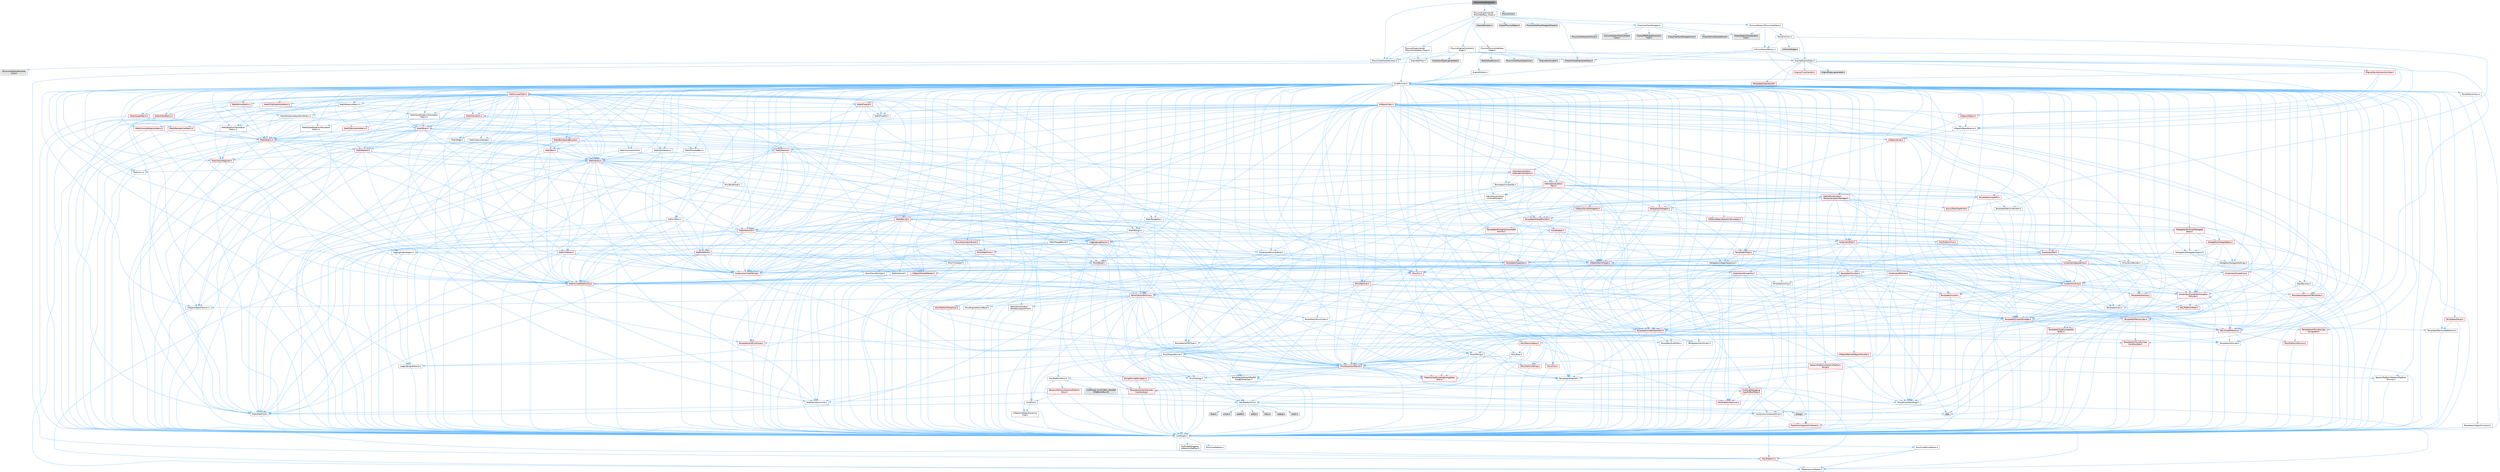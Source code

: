 digraph "PhysicsInterfaceCore.h"
{
 // INTERACTIVE_SVG=YES
 // LATEX_PDF_SIZE
  bgcolor="transparent";
  edge [fontname=Helvetica,fontsize=10,labelfontname=Helvetica,labelfontsize=10];
  node [fontname=Helvetica,fontsize=10,shape=box,height=0.2,width=0.4];
  Node1 [id="Node000001",label="PhysicsInterfaceCore.h",height=0.2,width=0.4,color="gray40", fillcolor="grey60", style="filled", fontcolor="black",tooltip=" "];
  Node1 -> Node2 [id="edge1_Node000001_Node000002",color="steelblue1",style="solid",tooltip=" "];
  Node2 [id="Node000002",label="PhysicsInterfaceDeclares.h",height=0.2,width=0.4,color="grey40", fillcolor="white", style="filled",URL="$d8/de3/PhysicsInterfaceDeclares_8h.html",tooltip=" "];
  Node2 -> Node3 [id="edge2_Node000002_Node000003",color="steelblue1",style="solid",tooltip=" "];
  Node3 [id="Node000003",label="PhysicsInterfaceDeclares\lCore.h",height=0.2,width=0.4,color="grey60", fillcolor="#E0E0E0", style="filled",tooltip=" "];
  Node1 -> Node4 [id="edge3_Node000001_Node000004",color="steelblue1",style="solid",tooltip=" "];
  Node4 [id="Node000004",label="PhysicsCore.h",height=0.2,width=0.4,color="grey60", fillcolor="#E0E0E0", style="filled",tooltip=" "];
  Node1 -> Node5 [id="edge4_Node000001_Node000005",color="steelblue1",style="solid",tooltip=" "];
  Node5 [id="Node000005",label="Physics/Experimental\l/PhysInterface_Chaos.h",height=0.2,width=0.4,color="grey40", fillcolor="white", style="filled",URL="$da/d0d/PhysInterface__Chaos_8h.html",tooltip=" "];
  Node5 -> Node6 [id="edge5_Node000005_Node000006",color="steelblue1",style="solid",tooltip=" "];
  Node6 [id="Node000006",label="ChaosInterfaceWrapper.h",height=0.2,width=0.4,color="grey40", fillcolor="white", style="filled",URL="$d5/df3/ChaosInterfaceWrapper_8h.html",tooltip=" "];
  Node6 -> Node7 [id="edge6_Node000006_Node000007",color="steelblue1",style="solid",tooltip=" "];
  Node7 [id="Node000007",label="ChaosInterfaceWrapperCore.h",height=0.2,width=0.4,color="grey60", fillcolor="#E0E0E0", style="filled",tooltip=" "];
  Node6 -> Node8 [id="edge7_Node000006_Node000008",color="steelblue1",style="solid",tooltip=" "];
  Node8 [id="Node000008",label="Chaos/ParticleHandleFwd.h",height=0.2,width=0.4,color="grey60", fillcolor="#E0E0E0", style="filled",tooltip=" "];
  Node6 -> Node9 [id="edge8_Node000006_Node000009",color="steelblue1",style="solid",tooltip=" "];
  Node9 [id="Node000009",label="Chaos/SpatialAcceleration\lFwd.h",height=0.2,width=0.4,color="grey60", fillcolor="#E0E0E0", style="filled",tooltip=" "];
  Node6 -> Node10 [id="edge9_Node000006_Node000010",color="steelblue1",style="solid",tooltip=" "];
  Node10 [id="Node000010",label="PhysicsInterfaceUtilsCore.h",height=0.2,width=0.4,color="grey60", fillcolor="#E0E0E0", style="filled",tooltip=" "];
  Node6 -> Node11 [id="edge10_Node000006_Node000011",color="steelblue1",style="solid",tooltip=" "];
  Node11 [id="Node000011",label="CollisionQueryFilterCallback\lCore.h",height=0.2,width=0.4,color="grey60", fillcolor="#E0E0E0", style="filled",tooltip=" "];
  Node6 -> Node12 [id="edge11_Node000006_Node000012",color="steelblue1",style="solid",tooltip=" "];
  Node12 [id="Node000012",label="Chaos/PBDRigidsEvolution\lFwd.h",height=0.2,width=0.4,color="grey60", fillcolor="#E0E0E0", style="filled",tooltip=" "];
  Node5 -> Node13 [id="edge12_Node000005_Node000013",color="steelblue1",style="solid",tooltip=" "];
  Node13 [id="Node000013",label="Chaos/Declares.h",height=0.2,width=0.4,color="grey60", fillcolor="#E0E0E0", style="filled",tooltip=" "];
  Node5 -> Node14 [id="edge13_Node000005_Node000014",color="steelblue1",style="solid",tooltip=" "];
  Node14 [id="Node000014",label="Chaos/PhysicsObject.h",height=0.2,width=0.4,color="grey60", fillcolor="#E0E0E0", style="filled",tooltip=" "];
  Node5 -> Node15 [id="edge14_Node000005_Node000015",color="steelblue1",style="solid",tooltip=" "];
  Node15 [id="Node000015",label="PhysicsEngine/Constraint\lTypes.h",height=0.2,width=0.4,color="grey40", fillcolor="white", style="filled",URL="$d7/dd1/ConstraintTypes_8h.html",tooltip=" "];
  Node15 -> Node16 [id="edge15_Node000015_Node000016",color="steelblue1",style="solid",tooltip=" "];
  Node16 [id="Node000016",label="CoreMinimal.h",height=0.2,width=0.4,color="grey40", fillcolor="white", style="filled",URL="$d7/d67/CoreMinimal_8h.html",tooltip=" "];
  Node16 -> Node17 [id="edge16_Node000016_Node000017",color="steelblue1",style="solid",tooltip=" "];
  Node17 [id="Node000017",label="CoreTypes.h",height=0.2,width=0.4,color="grey40", fillcolor="white", style="filled",URL="$dc/dec/CoreTypes_8h.html",tooltip=" "];
  Node17 -> Node18 [id="edge17_Node000017_Node000018",color="steelblue1",style="solid",tooltip=" "];
  Node18 [id="Node000018",label="HAL/Platform.h",height=0.2,width=0.4,color="red", fillcolor="#FFF0F0", style="filled",URL="$d9/dd0/Platform_8h.html",tooltip=" "];
  Node18 -> Node22 [id="edge18_Node000018_Node000022",color="steelblue1",style="solid",tooltip=" "];
  Node22 [id="Node000022",label="PreprocessorHelpers.h",height=0.2,width=0.4,color="grey40", fillcolor="white", style="filled",URL="$db/ddb/PreprocessorHelpers_8h.html",tooltip=" "];
  Node17 -> Node28 [id="edge19_Node000017_Node000028",color="steelblue1",style="solid",tooltip=" "];
  Node28 [id="Node000028",label="ProfilingDebugging\l/UMemoryDefines.h",height=0.2,width=0.4,color="grey40", fillcolor="white", style="filled",URL="$d2/da2/UMemoryDefines_8h.html",tooltip=" "];
  Node17 -> Node29 [id="edge20_Node000017_Node000029",color="steelblue1",style="solid",tooltip=" "];
  Node29 [id="Node000029",label="Misc/CoreMiscDefines.h",height=0.2,width=0.4,color="grey40", fillcolor="white", style="filled",URL="$da/d38/CoreMiscDefines_8h.html",tooltip=" "];
  Node29 -> Node18 [id="edge21_Node000029_Node000018",color="steelblue1",style="solid",tooltip=" "];
  Node29 -> Node22 [id="edge22_Node000029_Node000022",color="steelblue1",style="solid",tooltip=" "];
  Node17 -> Node30 [id="edge23_Node000017_Node000030",color="steelblue1",style="solid",tooltip=" "];
  Node30 [id="Node000030",label="Misc/CoreDefines.h",height=0.2,width=0.4,color="grey40", fillcolor="white", style="filled",URL="$d3/dd2/CoreDefines_8h.html",tooltip=" "];
  Node16 -> Node31 [id="edge24_Node000016_Node000031",color="steelblue1",style="solid",tooltip=" "];
  Node31 [id="Node000031",label="CoreFwd.h",height=0.2,width=0.4,color="grey40", fillcolor="white", style="filled",URL="$d1/d1e/CoreFwd_8h.html",tooltip=" "];
  Node31 -> Node17 [id="edge25_Node000031_Node000017",color="steelblue1",style="solid",tooltip=" "];
  Node31 -> Node32 [id="edge26_Node000031_Node000032",color="steelblue1",style="solid",tooltip=" "];
  Node32 [id="Node000032",label="Containers/ContainersFwd.h",height=0.2,width=0.4,color="grey40", fillcolor="white", style="filled",URL="$d4/d0a/ContainersFwd_8h.html",tooltip=" "];
  Node32 -> Node18 [id="edge27_Node000032_Node000018",color="steelblue1",style="solid",tooltip=" "];
  Node32 -> Node17 [id="edge28_Node000032_Node000017",color="steelblue1",style="solid",tooltip=" "];
  Node32 -> Node33 [id="edge29_Node000032_Node000033",color="steelblue1",style="solid",tooltip=" "];
  Node33 [id="Node000033",label="Traits/IsContiguousContainer.h",height=0.2,width=0.4,color="red", fillcolor="#FFF0F0", style="filled",URL="$d5/d3c/IsContiguousContainer_8h.html",tooltip=" "];
  Node33 -> Node17 [id="edge30_Node000033_Node000017",color="steelblue1",style="solid",tooltip=" "];
  Node31 -> Node36 [id="edge31_Node000031_Node000036",color="steelblue1",style="solid",tooltip=" "];
  Node36 [id="Node000036",label="Math/MathFwd.h",height=0.2,width=0.4,color="grey40", fillcolor="white", style="filled",URL="$d2/d10/MathFwd_8h.html",tooltip=" "];
  Node36 -> Node18 [id="edge32_Node000036_Node000018",color="steelblue1",style="solid",tooltip=" "];
  Node31 -> Node37 [id="edge33_Node000031_Node000037",color="steelblue1",style="solid",tooltip=" "];
  Node37 [id="Node000037",label="UObject/UObjectHierarchy\lFwd.h",height=0.2,width=0.4,color="grey40", fillcolor="white", style="filled",URL="$d3/d13/UObjectHierarchyFwd_8h.html",tooltip=" "];
  Node16 -> Node37 [id="edge34_Node000016_Node000037",color="steelblue1",style="solid",tooltip=" "];
  Node16 -> Node32 [id="edge35_Node000016_Node000032",color="steelblue1",style="solid",tooltip=" "];
  Node16 -> Node38 [id="edge36_Node000016_Node000038",color="steelblue1",style="solid",tooltip=" "];
  Node38 [id="Node000038",label="Misc/VarArgs.h",height=0.2,width=0.4,color="grey40", fillcolor="white", style="filled",URL="$d5/d6f/VarArgs_8h.html",tooltip=" "];
  Node38 -> Node17 [id="edge37_Node000038_Node000017",color="steelblue1",style="solid",tooltip=" "];
  Node16 -> Node39 [id="edge38_Node000016_Node000039",color="steelblue1",style="solid",tooltip=" "];
  Node39 [id="Node000039",label="Logging/LogVerbosity.h",height=0.2,width=0.4,color="grey40", fillcolor="white", style="filled",URL="$d2/d8f/LogVerbosity_8h.html",tooltip=" "];
  Node39 -> Node17 [id="edge39_Node000039_Node000017",color="steelblue1",style="solid",tooltip=" "];
  Node16 -> Node40 [id="edge40_Node000016_Node000040",color="steelblue1",style="solid",tooltip=" "];
  Node40 [id="Node000040",label="Misc/OutputDevice.h",height=0.2,width=0.4,color="grey40", fillcolor="white", style="filled",URL="$d7/d32/OutputDevice_8h.html",tooltip=" "];
  Node40 -> Node31 [id="edge41_Node000040_Node000031",color="steelblue1",style="solid",tooltip=" "];
  Node40 -> Node17 [id="edge42_Node000040_Node000017",color="steelblue1",style="solid",tooltip=" "];
  Node40 -> Node39 [id="edge43_Node000040_Node000039",color="steelblue1",style="solid",tooltip=" "];
  Node40 -> Node38 [id="edge44_Node000040_Node000038",color="steelblue1",style="solid",tooltip=" "];
  Node40 -> Node41 [id="edge45_Node000040_Node000041",color="steelblue1",style="solid",tooltip=" "];
  Node41 [id="Node000041",label="Templates/IsArrayOrRefOf\lTypeByPredicate.h",height=0.2,width=0.4,color="grey40", fillcolor="white", style="filled",URL="$d6/da1/IsArrayOrRefOfTypeByPredicate_8h.html",tooltip=" "];
  Node41 -> Node17 [id="edge46_Node000041_Node000017",color="steelblue1",style="solid",tooltip=" "];
  Node40 -> Node42 [id="edge47_Node000040_Node000042",color="steelblue1",style="solid",tooltip=" "];
  Node42 [id="Node000042",label="Templates/IsValidVariadic\lFunctionArg.h",height=0.2,width=0.4,color="red", fillcolor="#FFF0F0", style="filled",URL="$d0/dc8/IsValidVariadicFunctionArg_8h.html",tooltip=" "];
  Node42 -> Node17 [id="edge48_Node000042_Node000017",color="steelblue1",style="solid",tooltip=" "];
  Node40 -> Node44 [id="edge49_Node000040_Node000044",color="steelblue1",style="solid",tooltip=" "];
  Node44 [id="Node000044",label="Traits/IsCharEncodingCompatible\lWith.h",height=0.2,width=0.4,color="red", fillcolor="#FFF0F0", style="filled",URL="$df/dd1/IsCharEncodingCompatibleWith_8h.html",tooltip=" "];
  Node16 -> Node46 [id="edge50_Node000016_Node000046",color="steelblue1",style="solid",tooltip=" "];
  Node46 [id="Node000046",label="HAL/PlatformCrt.h",height=0.2,width=0.4,color="grey40", fillcolor="white", style="filled",URL="$d8/d75/PlatformCrt_8h.html",tooltip=" "];
  Node46 -> Node47 [id="edge51_Node000046_Node000047",color="steelblue1",style="solid",tooltip=" "];
  Node47 [id="Node000047",label="new",height=0.2,width=0.4,color="grey60", fillcolor="#E0E0E0", style="filled",tooltip=" "];
  Node46 -> Node48 [id="edge52_Node000046_Node000048",color="steelblue1",style="solid",tooltip=" "];
  Node48 [id="Node000048",label="wchar.h",height=0.2,width=0.4,color="grey60", fillcolor="#E0E0E0", style="filled",tooltip=" "];
  Node46 -> Node49 [id="edge53_Node000046_Node000049",color="steelblue1",style="solid",tooltip=" "];
  Node49 [id="Node000049",label="stddef.h",height=0.2,width=0.4,color="grey60", fillcolor="#E0E0E0", style="filled",tooltip=" "];
  Node46 -> Node50 [id="edge54_Node000046_Node000050",color="steelblue1",style="solid",tooltip=" "];
  Node50 [id="Node000050",label="stdlib.h",height=0.2,width=0.4,color="grey60", fillcolor="#E0E0E0", style="filled",tooltip=" "];
  Node46 -> Node51 [id="edge55_Node000046_Node000051",color="steelblue1",style="solid",tooltip=" "];
  Node51 [id="Node000051",label="stdio.h",height=0.2,width=0.4,color="grey60", fillcolor="#E0E0E0", style="filled",tooltip=" "];
  Node46 -> Node52 [id="edge56_Node000046_Node000052",color="steelblue1",style="solid",tooltip=" "];
  Node52 [id="Node000052",label="stdarg.h",height=0.2,width=0.4,color="grey60", fillcolor="#E0E0E0", style="filled",tooltip=" "];
  Node46 -> Node53 [id="edge57_Node000046_Node000053",color="steelblue1",style="solid",tooltip=" "];
  Node53 [id="Node000053",label="math.h",height=0.2,width=0.4,color="grey60", fillcolor="#E0E0E0", style="filled",tooltip=" "];
  Node46 -> Node54 [id="edge58_Node000046_Node000054",color="steelblue1",style="solid",tooltip=" "];
  Node54 [id="Node000054",label="float.h",height=0.2,width=0.4,color="grey60", fillcolor="#E0E0E0", style="filled",tooltip=" "];
  Node46 -> Node55 [id="edge59_Node000046_Node000055",color="steelblue1",style="solid",tooltip=" "];
  Node55 [id="Node000055",label="string.h",height=0.2,width=0.4,color="grey60", fillcolor="#E0E0E0", style="filled",tooltip=" "];
  Node16 -> Node56 [id="edge60_Node000016_Node000056",color="steelblue1",style="solid",tooltip=" "];
  Node56 [id="Node000056",label="HAL/PlatformMisc.h",height=0.2,width=0.4,color="grey40", fillcolor="white", style="filled",URL="$d0/df5/PlatformMisc_8h.html",tooltip=" "];
  Node56 -> Node17 [id="edge61_Node000056_Node000017",color="steelblue1",style="solid",tooltip=" "];
  Node56 -> Node57 [id="edge62_Node000056_Node000057",color="steelblue1",style="solid",tooltip=" "];
  Node57 [id="Node000057",label="GenericPlatform/GenericPlatform\lMisc.h",height=0.2,width=0.4,color="red", fillcolor="#FFF0F0", style="filled",URL="$db/d9a/GenericPlatformMisc_8h.html",tooltip=" "];
  Node57 -> Node31 [id="edge63_Node000057_Node000031",color="steelblue1",style="solid",tooltip=" "];
  Node57 -> Node17 [id="edge64_Node000057_Node000017",color="steelblue1",style="solid",tooltip=" "];
  Node57 -> Node46 [id="edge65_Node000057_Node000046",color="steelblue1",style="solid",tooltip=" "];
  Node57 -> Node61 [id="edge66_Node000057_Node000061",color="steelblue1",style="solid",tooltip=" "];
  Node61 [id="Node000061",label="Math/NumericLimits.h",height=0.2,width=0.4,color="grey40", fillcolor="white", style="filled",URL="$df/d1b/NumericLimits_8h.html",tooltip=" "];
  Node61 -> Node17 [id="edge67_Node000061_Node000017",color="steelblue1",style="solid",tooltip=" "];
  Node57 -> Node63 [id="edge68_Node000057_Node000063",color="steelblue1",style="solid",tooltip=" "];
  Node63 [id="Node000063",label="Misc/EnumClassFlags.h",height=0.2,width=0.4,color="grey40", fillcolor="white", style="filled",URL="$d8/de7/EnumClassFlags_8h.html",tooltip=" "];
  Node56 -> Node66 [id="edge69_Node000056_Node000066",color="steelblue1",style="solid",tooltip=" "];
  Node66 [id="Node000066",label="COMPILED_PLATFORM_HEADER\l(PlatformMisc.h)",height=0.2,width=0.4,color="grey60", fillcolor="#E0E0E0", style="filled",tooltip=" "];
  Node56 -> Node67 [id="edge70_Node000056_Node000067",color="steelblue1",style="solid",tooltip=" "];
  Node67 [id="Node000067",label="ProfilingDebugging\l/CpuProfilerTrace.h",height=0.2,width=0.4,color="red", fillcolor="#FFF0F0", style="filled",URL="$da/dcb/CpuProfilerTrace_8h.html",tooltip=" "];
  Node67 -> Node17 [id="edge71_Node000067_Node000017",color="steelblue1",style="solid",tooltip=" "];
  Node67 -> Node32 [id="edge72_Node000067_Node000032",color="steelblue1",style="solid",tooltip=" "];
  Node67 -> Node68 [id="edge73_Node000067_Node000068",color="steelblue1",style="solid",tooltip=" "];
  Node68 [id="Node000068",label="HAL/PlatformAtomics.h",height=0.2,width=0.4,color="red", fillcolor="#FFF0F0", style="filled",URL="$d3/d36/PlatformAtomics_8h.html",tooltip=" "];
  Node68 -> Node17 [id="edge74_Node000068_Node000017",color="steelblue1",style="solid",tooltip=" "];
  Node67 -> Node22 [id="edge75_Node000067_Node000022",color="steelblue1",style="solid",tooltip=" "];
  Node16 -> Node75 [id="edge76_Node000016_Node000075",color="steelblue1",style="solid",tooltip=" "];
  Node75 [id="Node000075",label="Misc/AssertionMacros.h",height=0.2,width=0.4,color="red", fillcolor="#FFF0F0", style="filled",URL="$d0/dfa/AssertionMacros_8h.html",tooltip=" "];
  Node75 -> Node17 [id="edge77_Node000075_Node000017",color="steelblue1",style="solid",tooltip=" "];
  Node75 -> Node18 [id="edge78_Node000075_Node000018",color="steelblue1",style="solid",tooltip=" "];
  Node75 -> Node56 [id="edge79_Node000075_Node000056",color="steelblue1",style="solid",tooltip=" "];
  Node75 -> Node22 [id="edge80_Node000075_Node000022",color="steelblue1",style="solid",tooltip=" "];
  Node75 -> Node76 [id="edge81_Node000075_Node000076",color="steelblue1",style="solid",tooltip=" "];
  Node76 [id="Node000076",label="Templates/EnableIf.h",height=0.2,width=0.4,color="grey40", fillcolor="white", style="filled",URL="$d7/d60/EnableIf_8h.html",tooltip=" "];
  Node76 -> Node17 [id="edge82_Node000076_Node000017",color="steelblue1",style="solid",tooltip=" "];
  Node75 -> Node41 [id="edge83_Node000075_Node000041",color="steelblue1",style="solid",tooltip=" "];
  Node75 -> Node42 [id="edge84_Node000075_Node000042",color="steelblue1",style="solid",tooltip=" "];
  Node75 -> Node44 [id="edge85_Node000075_Node000044",color="steelblue1",style="solid",tooltip=" "];
  Node75 -> Node38 [id="edge86_Node000075_Node000038",color="steelblue1",style="solid",tooltip=" "];
  Node75 -> Node77 [id="edge87_Node000075_Node000077",color="steelblue1",style="solid",tooltip=" "];
  Node77 [id="Node000077",label="String/FormatStringSan.h",height=0.2,width=0.4,color="red", fillcolor="#FFF0F0", style="filled",URL="$d3/d8b/FormatStringSan_8h.html",tooltip=" "];
  Node77 -> Node17 [id="edge88_Node000077_Node000017",color="steelblue1",style="solid",tooltip=" "];
  Node77 -> Node42 [id="edge89_Node000077_Node000042",color="steelblue1",style="solid",tooltip=" "];
  Node77 -> Node32 [id="edge90_Node000077_Node000032",color="steelblue1",style="solid",tooltip=" "];
  Node16 -> Node84 [id="edge91_Node000016_Node000084",color="steelblue1",style="solid",tooltip=" "];
  Node84 [id="Node000084",label="Templates/IsPointer.h",height=0.2,width=0.4,color="grey40", fillcolor="white", style="filled",URL="$d7/d05/IsPointer_8h.html",tooltip=" "];
  Node84 -> Node17 [id="edge92_Node000084_Node000017",color="steelblue1",style="solid",tooltip=" "];
  Node16 -> Node85 [id="edge93_Node000016_Node000085",color="steelblue1",style="solid",tooltip=" "];
  Node85 [id="Node000085",label="HAL/PlatformMemory.h",height=0.2,width=0.4,color="red", fillcolor="#FFF0F0", style="filled",URL="$de/d68/PlatformMemory_8h.html",tooltip=" "];
  Node85 -> Node17 [id="edge94_Node000085_Node000017",color="steelblue1",style="solid",tooltip=" "];
  Node16 -> Node68 [id="edge95_Node000016_Node000068",color="steelblue1",style="solid",tooltip=" "];
  Node16 -> Node90 [id="edge96_Node000016_Node000090",color="steelblue1",style="solid",tooltip=" "];
  Node90 [id="Node000090",label="Misc/Exec.h",height=0.2,width=0.4,color="grey40", fillcolor="white", style="filled",URL="$de/ddb/Exec_8h.html",tooltip=" "];
  Node90 -> Node17 [id="edge97_Node000090_Node000017",color="steelblue1",style="solid",tooltip=" "];
  Node90 -> Node75 [id="edge98_Node000090_Node000075",color="steelblue1",style="solid",tooltip=" "];
  Node16 -> Node91 [id="edge99_Node000016_Node000091",color="steelblue1",style="solid",tooltip=" "];
  Node91 [id="Node000091",label="HAL/MemoryBase.h",height=0.2,width=0.4,color="red", fillcolor="#FFF0F0", style="filled",URL="$d6/d9f/MemoryBase_8h.html",tooltip=" "];
  Node91 -> Node17 [id="edge100_Node000091_Node000017",color="steelblue1",style="solid",tooltip=" "];
  Node91 -> Node68 [id="edge101_Node000091_Node000068",color="steelblue1",style="solid",tooltip=" "];
  Node91 -> Node46 [id="edge102_Node000091_Node000046",color="steelblue1",style="solid",tooltip=" "];
  Node91 -> Node90 [id="edge103_Node000091_Node000090",color="steelblue1",style="solid",tooltip=" "];
  Node91 -> Node40 [id="edge104_Node000091_Node000040",color="steelblue1",style="solid",tooltip=" "];
  Node16 -> Node101 [id="edge105_Node000016_Node000101",color="steelblue1",style="solid",tooltip=" "];
  Node101 [id="Node000101",label="HAL/UnrealMemory.h",height=0.2,width=0.4,color="red", fillcolor="#FFF0F0", style="filled",URL="$d9/d96/UnrealMemory_8h.html",tooltip=" "];
  Node101 -> Node17 [id="edge106_Node000101_Node000017",color="steelblue1",style="solid",tooltip=" "];
  Node101 -> Node91 [id="edge107_Node000101_Node000091",color="steelblue1",style="solid",tooltip=" "];
  Node101 -> Node85 [id="edge108_Node000101_Node000085",color="steelblue1",style="solid",tooltip=" "];
  Node101 -> Node84 [id="edge109_Node000101_Node000084",color="steelblue1",style="solid",tooltip=" "];
  Node16 -> Node103 [id="edge110_Node000016_Node000103",color="steelblue1",style="solid",tooltip=" "];
  Node103 [id="Node000103",label="Templates/IsArithmetic.h",height=0.2,width=0.4,color="grey40", fillcolor="white", style="filled",URL="$d2/d5d/IsArithmetic_8h.html",tooltip=" "];
  Node103 -> Node17 [id="edge111_Node000103_Node000017",color="steelblue1",style="solid",tooltip=" "];
  Node16 -> Node97 [id="edge112_Node000016_Node000097",color="steelblue1",style="solid",tooltip=" "];
  Node97 [id="Node000097",label="Templates/AndOrNot.h",height=0.2,width=0.4,color="grey40", fillcolor="white", style="filled",URL="$db/d0a/AndOrNot_8h.html",tooltip=" "];
  Node97 -> Node17 [id="edge113_Node000097_Node000017",color="steelblue1",style="solid",tooltip=" "];
  Node16 -> Node104 [id="edge114_Node000016_Node000104",color="steelblue1",style="solid",tooltip=" "];
  Node104 [id="Node000104",label="Templates/IsPODType.h",height=0.2,width=0.4,color="grey40", fillcolor="white", style="filled",URL="$d7/db1/IsPODType_8h.html",tooltip=" "];
  Node104 -> Node17 [id="edge115_Node000104_Node000017",color="steelblue1",style="solid",tooltip=" "];
  Node16 -> Node105 [id="edge116_Node000016_Node000105",color="steelblue1",style="solid",tooltip=" "];
  Node105 [id="Node000105",label="Templates/IsUECoreType.h",height=0.2,width=0.4,color="red", fillcolor="#FFF0F0", style="filled",URL="$d1/db8/IsUECoreType_8h.html",tooltip=" "];
  Node105 -> Node17 [id="edge117_Node000105_Node000017",color="steelblue1",style="solid",tooltip=" "];
  Node16 -> Node98 [id="edge118_Node000016_Node000098",color="steelblue1",style="solid",tooltip=" "];
  Node98 [id="Node000098",label="Templates/IsTriviallyCopy\lConstructible.h",height=0.2,width=0.4,color="red", fillcolor="#FFF0F0", style="filled",URL="$d3/d78/IsTriviallyCopyConstructible_8h.html",tooltip=" "];
  Node98 -> Node17 [id="edge119_Node000098_Node000017",color="steelblue1",style="solid",tooltip=" "];
  Node16 -> Node106 [id="edge120_Node000016_Node000106",color="steelblue1",style="solid",tooltip=" "];
  Node106 [id="Node000106",label="Templates/UnrealTypeTraits.h",height=0.2,width=0.4,color="red", fillcolor="#FFF0F0", style="filled",URL="$d2/d2d/UnrealTypeTraits_8h.html",tooltip=" "];
  Node106 -> Node17 [id="edge121_Node000106_Node000017",color="steelblue1",style="solid",tooltip=" "];
  Node106 -> Node84 [id="edge122_Node000106_Node000084",color="steelblue1",style="solid",tooltip=" "];
  Node106 -> Node75 [id="edge123_Node000106_Node000075",color="steelblue1",style="solid",tooltip=" "];
  Node106 -> Node97 [id="edge124_Node000106_Node000097",color="steelblue1",style="solid",tooltip=" "];
  Node106 -> Node76 [id="edge125_Node000106_Node000076",color="steelblue1",style="solid",tooltip=" "];
  Node106 -> Node103 [id="edge126_Node000106_Node000103",color="steelblue1",style="solid",tooltip=" "];
  Node106 -> Node104 [id="edge127_Node000106_Node000104",color="steelblue1",style="solid",tooltip=" "];
  Node106 -> Node105 [id="edge128_Node000106_Node000105",color="steelblue1",style="solid",tooltip=" "];
  Node106 -> Node98 [id="edge129_Node000106_Node000098",color="steelblue1",style="solid",tooltip=" "];
  Node16 -> Node76 [id="edge130_Node000016_Node000076",color="steelblue1",style="solid",tooltip=" "];
  Node16 -> Node108 [id="edge131_Node000016_Node000108",color="steelblue1",style="solid",tooltip=" "];
  Node108 [id="Node000108",label="Templates/RemoveReference.h",height=0.2,width=0.4,color="grey40", fillcolor="white", style="filled",URL="$da/dbe/RemoveReference_8h.html",tooltip=" "];
  Node108 -> Node17 [id="edge132_Node000108_Node000017",color="steelblue1",style="solid",tooltip=" "];
  Node16 -> Node109 [id="edge133_Node000016_Node000109",color="steelblue1",style="solid",tooltip=" "];
  Node109 [id="Node000109",label="Templates/IntegralConstant.h",height=0.2,width=0.4,color="grey40", fillcolor="white", style="filled",URL="$db/d1b/IntegralConstant_8h.html",tooltip=" "];
  Node109 -> Node17 [id="edge134_Node000109_Node000017",color="steelblue1",style="solid",tooltip=" "];
  Node16 -> Node110 [id="edge135_Node000016_Node000110",color="steelblue1",style="solid",tooltip=" "];
  Node110 [id="Node000110",label="Templates/IsClass.h",height=0.2,width=0.4,color="grey40", fillcolor="white", style="filled",URL="$db/dcb/IsClass_8h.html",tooltip=" "];
  Node110 -> Node17 [id="edge136_Node000110_Node000017",color="steelblue1",style="solid",tooltip=" "];
  Node16 -> Node111 [id="edge137_Node000016_Node000111",color="steelblue1",style="solid",tooltip=" "];
  Node111 [id="Node000111",label="Templates/TypeCompatible\lBytes.h",height=0.2,width=0.4,color="red", fillcolor="#FFF0F0", style="filled",URL="$df/d0a/TypeCompatibleBytes_8h.html",tooltip=" "];
  Node111 -> Node17 [id="edge138_Node000111_Node000017",color="steelblue1",style="solid",tooltip=" "];
  Node111 -> Node55 [id="edge139_Node000111_Node000055",color="steelblue1",style="solid",tooltip=" "];
  Node111 -> Node47 [id="edge140_Node000111_Node000047",color="steelblue1",style="solid",tooltip=" "];
  Node16 -> Node33 [id="edge141_Node000016_Node000033",color="steelblue1",style="solid",tooltip=" "];
  Node16 -> Node112 [id="edge142_Node000016_Node000112",color="steelblue1",style="solid",tooltip=" "];
  Node112 [id="Node000112",label="Templates/UnrealTemplate.h",height=0.2,width=0.4,color="red", fillcolor="#FFF0F0", style="filled",URL="$d4/d24/UnrealTemplate_8h.html",tooltip=" "];
  Node112 -> Node17 [id="edge143_Node000112_Node000017",color="steelblue1",style="solid",tooltip=" "];
  Node112 -> Node84 [id="edge144_Node000112_Node000084",color="steelblue1",style="solid",tooltip=" "];
  Node112 -> Node101 [id="edge145_Node000112_Node000101",color="steelblue1",style="solid",tooltip=" "];
  Node112 -> Node106 [id="edge146_Node000112_Node000106",color="steelblue1",style="solid",tooltip=" "];
  Node112 -> Node108 [id="edge147_Node000112_Node000108",color="steelblue1",style="solid",tooltip=" "];
  Node112 -> Node111 [id="edge148_Node000112_Node000111",color="steelblue1",style="solid",tooltip=" "];
  Node112 -> Node33 [id="edge149_Node000112_Node000033",color="steelblue1",style="solid",tooltip=" "];
  Node16 -> Node61 [id="edge150_Node000016_Node000061",color="steelblue1",style="solid",tooltip=" "];
  Node16 -> Node116 [id="edge151_Node000016_Node000116",color="steelblue1",style="solid",tooltip=" "];
  Node116 [id="Node000116",label="HAL/PlatformMath.h",height=0.2,width=0.4,color="red", fillcolor="#FFF0F0", style="filled",URL="$dc/d53/PlatformMath_8h.html",tooltip=" "];
  Node116 -> Node17 [id="edge152_Node000116_Node000017",color="steelblue1",style="solid",tooltip=" "];
  Node16 -> Node99 [id="edge153_Node000016_Node000099",color="steelblue1",style="solid",tooltip=" "];
  Node99 [id="Node000099",label="Templates/IsTriviallyCopy\lAssignable.h",height=0.2,width=0.4,color="red", fillcolor="#FFF0F0", style="filled",URL="$d2/df2/IsTriviallyCopyAssignable_8h.html",tooltip=" "];
  Node99 -> Node17 [id="edge154_Node000099_Node000017",color="steelblue1",style="solid",tooltip=" "];
  Node16 -> Node124 [id="edge155_Node000016_Node000124",color="steelblue1",style="solid",tooltip=" "];
  Node124 [id="Node000124",label="Templates/MemoryOps.h",height=0.2,width=0.4,color="red", fillcolor="#FFF0F0", style="filled",URL="$db/dea/MemoryOps_8h.html",tooltip=" "];
  Node124 -> Node17 [id="edge156_Node000124_Node000017",color="steelblue1",style="solid",tooltip=" "];
  Node124 -> Node101 [id="edge157_Node000124_Node000101",color="steelblue1",style="solid",tooltip=" "];
  Node124 -> Node99 [id="edge158_Node000124_Node000099",color="steelblue1",style="solid",tooltip=" "];
  Node124 -> Node98 [id="edge159_Node000124_Node000098",color="steelblue1",style="solid",tooltip=" "];
  Node124 -> Node106 [id="edge160_Node000124_Node000106",color="steelblue1",style="solid",tooltip=" "];
  Node124 -> Node47 [id="edge161_Node000124_Node000047",color="steelblue1",style="solid",tooltip=" "];
  Node16 -> Node125 [id="edge162_Node000016_Node000125",color="steelblue1",style="solid",tooltip=" "];
  Node125 [id="Node000125",label="Containers/ContainerAllocation\lPolicies.h",height=0.2,width=0.4,color="red", fillcolor="#FFF0F0", style="filled",URL="$d7/dff/ContainerAllocationPolicies_8h.html",tooltip=" "];
  Node125 -> Node17 [id="edge163_Node000125_Node000017",color="steelblue1",style="solid",tooltip=" "];
  Node125 -> Node125 [id="edge164_Node000125_Node000125",color="steelblue1",style="solid",tooltip=" "];
  Node125 -> Node116 [id="edge165_Node000125_Node000116",color="steelblue1",style="solid",tooltip=" "];
  Node125 -> Node101 [id="edge166_Node000125_Node000101",color="steelblue1",style="solid",tooltip=" "];
  Node125 -> Node61 [id="edge167_Node000125_Node000061",color="steelblue1",style="solid",tooltip=" "];
  Node125 -> Node75 [id="edge168_Node000125_Node000075",color="steelblue1",style="solid",tooltip=" "];
  Node125 -> Node124 [id="edge169_Node000125_Node000124",color="steelblue1",style="solid",tooltip=" "];
  Node125 -> Node111 [id="edge170_Node000125_Node000111",color="steelblue1",style="solid",tooltip=" "];
  Node16 -> Node128 [id="edge171_Node000016_Node000128",color="steelblue1",style="solid",tooltip=" "];
  Node128 [id="Node000128",label="Templates/IsEnumClass.h",height=0.2,width=0.4,color="grey40", fillcolor="white", style="filled",URL="$d7/d15/IsEnumClass_8h.html",tooltip=" "];
  Node128 -> Node17 [id="edge172_Node000128_Node000017",color="steelblue1",style="solid",tooltip=" "];
  Node128 -> Node97 [id="edge173_Node000128_Node000097",color="steelblue1",style="solid",tooltip=" "];
  Node16 -> Node129 [id="edge174_Node000016_Node000129",color="steelblue1",style="solid",tooltip=" "];
  Node129 [id="Node000129",label="HAL/PlatformProperties.h",height=0.2,width=0.4,color="red", fillcolor="#FFF0F0", style="filled",URL="$d9/db0/PlatformProperties_8h.html",tooltip=" "];
  Node129 -> Node17 [id="edge175_Node000129_Node000017",color="steelblue1",style="solid",tooltip=" "];
  Node16 -> Node132 [id="edge176_Node000016_Node000132",color="steelblue1",style="solid",tooltip=" "];
  Node132 [id="Node000132",label="Misc/EngineVersionBase.h",height=0.2,width=0.4,color="grey40", fillcolor="white", style="filled",URL="$d5/d2b/EngineVersionBase_8h.html",tooltip=" "];
  Node132 -> Node17 [id="edge177_Node000132_Node000017",color="steelblue1",style="solid",tooltip=" "];
  Node16 -> Node133 [id="edge178_Node000016_Node000133",color="steelblue1",style="solid",tooltip=" "];
  Node133 [id="Node000133",label="Internationalization\l/TextNamespaceFwd.h",height=0.2,width=0.4,color="grey40", fillcolor="white", style="filled",URL="$d8/d97/TextNamespaceFwd_8h.html",tooltip=" "];
  Node133 -> Node17 [id="edge179_Node000133_Node000017",color="steelblue1",style="solid",tooltip=" "];
  Node16 -> Node134 [id="edge180_Node000016_Node000134",color="steelblue1",style="solid",tooltip=" "];
  Node134 [id="Node000134",label="Serialization/Archive.h",height=0.2,width=0.4,color="red", fillcolor="#FFF0F0", style="filled",URL="$d7/d3b/Archive_8h.html",tooltip=" "];
  Node134 -> Node31 [id="edge181_Node000134_Node000031",color="steelblue1",style="solid",tooltip=" "];
  Node134 -> Node17 [id="edge182_Node000134_Node000017",color="steelblue1",style="solid",tooltip=" "];
  Node134 -> Node129 [id="edge183_Node000134_Node000129",color="steelblue1",style="solid",tooltip=" "];
  Node134 -> Node133 [id="edge184_Node000134_Node000133",color="steelblue1",style="solid",tooltip=" "];
  Node134 -> Node36 [id="edge185_Node000134_Node000036",color="steelblue1",style="solid",tooltip=" "];
  Node134 -> Node75 [id="edge186_Node000134_Node000075",color="steelblue1",style="solid",tooltip=" "];
  Node134 -> Node132 [id="edge187_Node000134_Node000132",color="steelblue1",style="solid",tooltip=" "];
  Node134 -> Node38 [id="edge188_Node000134_Node000038",color="steelblue1",style="solid",tooltip=" "];
  Node134 -> Node76 [id="edge189_Node000134_Node000076",color="steelblue1",style="solid",tooltip=" "];
  Node134 -> Node41 [id="edge190_Node000134_Node000041",color="steelblue1",style="solid",tooltip=" "];
  Node134 -> Node128 [id="edge191_Node000134_Node000128",color="steelblue1",style="solid",tooltip=" "];
  Node134 -> Node42 [id="edge192_Node000134_Node000042",color="steelblue1",style="solid",tooltip=" "];
  Node134 -> Node112 [id="edge193_Node000134_Node000112",color="steelblue1",style="solid",tooltip=" "];
  Node134 -> Node44 [id="edge194_Node000134_Node000044",color="steelblue1",style="solid",tooltip=" "];
  Node134 -> Node137 [id="edge195_Node000134_Node000137",color="steelblue1",style="solid",tooltip=" "];
  Node137 [id="Node000137",label="UObject/ObjectVersion.h",height=0.2,width=0.4,color="grey40", fillcolor="white", style="filled",URL="$da/d63/ObjectVersion_8h.html",tooltip=" "];
  Node137 -> Node17 [id="edge196_Node000137_Node000017",color="steelblue1",style="solid",tooltip=" "];
  Node16 -> Node138 [id="edge197_Node000016_Node000138",color="steelblue1",style="solid",tooltip=" "];
  Node138 [id="Node000138",label="Templates/Less.h",height=0.2,width=0.4,color="grey40", fillcolor="white", style="filled",URL="$de/dc8/Less_8h.html",tooltip=" "];
  Node138 -> Node17 [id="edge198_Node000138_Node000017",color="steelblue1",style="solid",tooltip=" "];
  Node138 -> Node112 [id="edge199_Node000138_Node000112",color="steelblue1",style="solid",tooltip=" "];
  Node16 -> Node139 [id="edge200_Node000016_Node000139",color="steelblue1",style="solid",tooltip=" "];
  Node139 [id="Node000139",label="Templates/Sorting.h",height=0.2,width=0.4,color="red", fillcolor="#FFF0F0", style="filled",URL="$d3/d9e/Sorting_8h.html",tooltip=" "];
  Node139 -> Node17 [id="edge201_Node000139_Node000017",color="steelblue1",style="solid",tooltip=" "];
  Node139 -> Node116 [id="edge202_Node000139_Node000116",color="steelblue1",style="solid",tooltip=" "];
  Node139 -> Node138 [id="edge203_Node000139_Node000138",color="steelblue1",style="solid",tooltip=" "];
  Node16 -> Node150 [id="edge204_Node000016_Node000150",color="steelblue1",style="solid",tooltip=" "];
  Node150 [id="Node000150",label="Misc/Char.h",height=0.2,width=0.4,color="red", fillcolor="#FFF0F0", style="filled",URL="$d0/d58/Char_8h.html",tooltip=" "];
  Node150 -> Node17 [id="edge205_Node000150_Node000017",color="steelblue1",style="solid",tooltip=" "];
  Node16 -> Node153 [id="edge206_Node000016_Node000153",color="steelblue1",style="solid",tooltip=" "];
  Node153 [id="Node000153",label="GenericPlatform/GenericPlatform\lStricmp.h",height=0.2,width=0.4,color="grey40", fillcolor="white", style="filled",URL="$d2/d86/GenericPlatformStricmp_8h.html",tooltip=" "];
  Node153 -> Node17 [id="edge207_Node000153_Node000017",color="steelblue1",style="solid",tooltip=" "];
  Node16 -> Node154 [id="edge208_Node000016_Node000154",color="steelblue1",style="solid",tooltip=" "];
  Node154 [id="Node000154",label="GenericPlatform/GenericPlatform\lString.h",height=0.2,width=0.4,color="red", fillcolor="#FFF0F0", style="filled",URL="$dd/d20/GenericPlatformString_8h.html",tooltip=" "];
  Node154 -> Node17 [id="edge209_Node000154_Node000017",color="steelblue1",style="solid",tooltip=" "];
  Node154 -> Node153 [id="edge210_Node000154_Node000153",color="steelblue1",style="solid",tooltip=" "];
  Node154 -> Node76 [id="edge211_Node000154_Node000076",color="steelblue1",style="solid",tooltip=" "];
  Node154 -> Node44 [id="edge212_Node000154_Node000044",color="steelblue1",style="solid",tooltip=" "];
  Node16 -> Node87 [id="edge213_Node000016_Node000087",color="steelblue1",style="solid",tooltip=" "];
  Node87 [id="Node000087",label="HAL/PlatformString.h",height=0.2,width=0.4,color="red", fillcolor="#FFF0F0", style="filled",URL="$db/db5/PlatformString_8h.html",tooltip=" "];
  Node87 -> Node17 [id="edge214_Node000087_Node000017",color="steelblue1",style="solid",tooltip=" "];
  Node16 -> Node157 [id="edge215_Node000016_Node000157",color="steelblue1",style="solid",tooltip=" "];
  Node157 [id="Node000157",label="Misc/CString.h",height=0.2,width=0.4,color="grey40", fillcolor="white", style="filled",URL="$d2/d49/CString_8h.html",tooltip=" "];
  Node157 -> Node17 [id="edge216_Node000157_Node000017",color="steelblue1",style="solid",tooltip=" "];
  Node157 -> Node46 [id="edge217_Node000157_Node000046",color="steelblue1",style="solid",tooltip=" "];
  Node157 -> Node87 [id="edge218_Node000157_Node000087",color="steelblue1",style="solid",tooltip=" "];
  Node157 -> Node75 [id="edge219_Node000157_Node000075",color="steelblue1",style="solid",tooltip=" "];
  Node157 -> Node150 [id="edge220_Node000157_Node000150",color="steelblue1",style="solid",tooltip=" "];
  Node157 -> Node38 [id="edge221_Node000157_Node000038",color="steelblue1",style="solid",tooltip=" "];
  Node157 -> Node41 [id="edge222_Node000157_Node000041",color="steelblue1",style="solid",tooltip=" "];
  Node157 -> Node42 [id="edge223_Node000157_Node000042",color="steelblue1",style="solid",tooltip=" "];
  Node157 -> Node44 [id="edge224_Node000157_Node000044",color="steelblue1",style="solid",tooltip=" "];
  Node16 -> Node158 [id="edge225_Node000016_Node000158",color="steelblue1",style="solid",tooltip=" "];
  Node158 [id="Node000158",label="Misc/Crc.h",height=0.2,width=0.4,color="red", fillcolor="#FFF0F0", style="filled",URL="$d4/dd2/Crc_8h.html",tooltip=" "];
  Node158 -> Node17 [id="edge226_Node000158_Node000017",color="steelblue1",style="solid",tooltip=" "];
  Node158 -> Node87 [id="edge227_Node000158_Node000087",color="steelblue1",style="solid",tooltip=" "];
  Node158 -> Node75 [id="edge228_Node000158_Node000075",color="steelblue1",style="solid",tooltip=" "];
  Node158 -> Node157 [id="edge229_Node000158_Node000157",color="steelblue1",style="solid",tooltip=" "];
  Node158 -> Node150 [id="edge230_Node000158_Node000150",color="steelblue1",style="solid",tooltip=" "];
  Node158 -> Node106 [id="edge231_Node000158_Node000106",color="steelblue1",style="solid",tooltip=" "];
  Node16 -> Node149 [id="edge232_Node000016_Node000149",color="steelblue1",style="solid",tooltip=" "];
  Node149 [id="Node000149",label="Math/UnrealMathUtility.h",height=0.2,width=0.4,color="red", fillcolor="#FFF0F0", style="filled",URL="$db/db8/UnrealMathUtility_8h.html",tooltip=" "];
  Node149 -> Node17 [id="edge233_Node000149_Node000017",color="steelblue1",style="solid",tooltip=" "];
  Node149 -> Node75 [id="edge234_Node000149_Node000075",color="steelblue1",style="solid",tooltip=" "];
  Node149 -> Node116 [id="edge235_Node000149_Node000116",color="steelblue1",style="solid",tooltip=" "];
  Node149 -> Node36 [id="edge236_Node000149_Node000036",color="steelblue1",style="solid",tooltip=" "];
  Node16 -> Node159 [id="edge237_Node000016_Node000159",color="steelblue1",style="solid",tooltip=" "];
  Node159 [id="Node000159",label="Containers/UnrealString.h",height=0.2,width=0.4,color="red", fillcolor="#FFF0F0", style="filled",URL="$d5/dba/UnrealString_8h.html",tooltip=" "];
  Node16 -> Node163 [id="edge238_Node000016_Node000163",color="steelblue1",style="solid",tooltip=" "];
  Node163 [id="Node000163",label="Containers/Array.h",height=0.2,width=0.4,color="red", fillcolor="#FFF0F0", style="filled",URL="$df/dd0/Array_8h.html",tooltip=" "];
  Node163 -> Node17 [id="edge239_Node000163_Node000017",color="steelblue1",style="solid",tooltip=" "];
  Node163 -> Node75 [id="edge240_Node000163_Node000075",color="steelblue1",style="solid",tooltip=" "];
  Node163 -> Node101 [id="edge241_Node000163_Node000101",color="steelblue1",style="solid",tooltip=" "];
  Node163 -> Node106 [id="edge242_Node000163_Node000106",color="steelblue1",style="solid",tooltip=" "];
  Node163 -> Node112 [id="edge243_Node000163_Node000112",color="steelblue1",style="solid",tooltip=" "];
  Node163 -> Node125 [id="edge244_Node000163_Node000125",color="steelblue1",style="solid",tooltip=" "];
  Node163 -> Node134 [id="edge245_Node000163_Node000134",color="steelblue1",style="solid",tooltip=" "];
  Node163 -> Node142 [id="edge246_Node000163_Node000142",color="steelblue1",style="solid",tooltip=" "];
  Node142 [id="Node000142",label="Templates/Invoke.h",height=0.2,width=0.4,color="red", fillcolor="#FFF0F0", style="filled",URL="$d7/deb/Invoke_8h.html",tooltip=" "];
  Node142 -> Node17 [id="edge247_Node000142_Node000017",color="steelblue1",style="solid",tooltip=" "];
  Node142 -> Node112 [id="edge248_Node000142_Node000112",color="steelblue1",style="solid",tooltip=" "];
  Node163 -> Node138 [id="edge249_Node000163_Node000138",color="steelblue1",style="solid",tooltip=" "];
  Node163 -> Node139 [id="edge250_Node000163_Node000139",color="steelblue1",style="solid",tooltip=" "];
  Node163 -> Node186 [id="edge251_Node000163_Node000186",color="steelblue1",style="solid",tooltip=" "];
  Node186 [id="Node000186",label="Templates/AlignmentTemplates.h",height=0.2,width=0.4,color="red", fillcolor="#FFF0F0", style="filled",URL="$dd/d32/AlignmentTemplates_8h.html",tooltip=" "];
  Node186 -> Node17 [id="edge252_Node000186_Node000017",color="steelblue1",style="solid",tooltip=" "];
  Node186 -> Node84 [id="edge253_Node000186_Node000084",color="steelblue1",style="solid",tooltip=" "];
  Node16 -> Node187 [id="edge254_Node000016_Node000187",color="steelblue1",style="solid",tooltip=" "];
  Node187 [id="Node000187",label="Misc/FrameNumber.h",height=0.2,width=0.4,color="grey40", fillcolor="white", style="filled",URL="$dd/dbd/FrameNumber_8h.html",tooltip=" "];
  Node187 -> Node17 [id="edge255_Node000187_Node000017",color="steelblue1",style="solid",tooltip=" "];
  Node187 -> Node61 [id="edge256_Node000187_Node000061",color="steelblue1",style="solid",tooltip=" "];
  Node187 -> Node149 [id="edge257_Node000187_Node000149",color="steelblue1",style="solid",tooltip=" "];
  Node187 -> Node76 [id="edge258_Node000187_Node000076",color="steelblue1",style="solid",tooltip=" "];
  Node187 -> Node106 [id="edge259_Node000187_Node000106",color="steelblue1",style="solid",tooltip=" "];
  Node16 -> Node188 [id="edge260_Node000016_Node000188",color="steelblue1",style="solid",tooltip=" "];
  Node188 [id="Node000188",label="Misc/Timespan.h",height=0.2,width=0.4,color="grey40", fillcolor="white", style="filled",URL="$da/dd9/Timespan_8h.html",tooltip=" "];
  Node188 -> Node17 [id="edge261_Node000188_Node000017",color="steelblue1",style="solid",tooltip=" "];
  Node188 -> Node189 [id="edge262_Node000188_Node000189",color="steelblue1",style="solid",tooltip=" "];
  Node189 [id="Node000189",label="Math/Interval.h",height=0.2,width=0.4,color="grey40", fillcolor="white", style="filled",URL="$d1/d55/Interval_8h.html",tooltip=" "];
  Node189 -> Node17 [id="edge263_Node000189_Node000017",color="steelblue1",style="solid",tooltip=" "];
  Node189 -> Node103 [id="edge264_Node000189_Node000103",color="steelblue1",style="solid",tooltip=" "];
  Node189 -> Node106 [id="edge265_Node000189_Node000106",color="steelblue1",style="solid",tooltip=" "];
  Node189 -> Node61 [id="edge266_Node000189_Node000061",color="steelblue1",style="solid",tooltip=" "];
  Node189 -> Node149 [id="edge267_Node000189_Node000149",color="steelblue1",style="solid",tooltip=" "];
  Node188 -> Node149 [id="edge268_Node000188_Node000149",color="steelblue1",style="solid",tooltip=" "];
  Node188 -> Node75 [id="edge269_Node000188_Node000075",color="steelblue1",style="solid",tooltip=" "];
  Node16 -> Node190 [id="edge270_Node000016_Node000190",color="steelblue1",style="solid",tooltip=" "];
  Node190 [id="Node000190",label="Containers/StringConv.h",height=0.2,width=0.4,color="red", fillcolor="#FFF0F0", style="filled",URL="$d3/ddf/StringConv_8h.html",tooltip=" "];
  Node190 -> Node17 [id="edge271_Node000190_Node000017",color="steelblue1",style="solid",tooltip=" "];
  Node190 -> Node75 [id="edge272_Node000190_Node000075",color="steelblue1",style="solid",tooltip=" "];
  Node190 -> Node125 [id="edge273_Node000190_Node000125",color="steelblue1",style="solid",tooltip=" "];
  Node190 -> Node163 [id="edge274_Node000190_Node000163",color="steelblue1",style="solid",tooltip=" "];
  Node190 -> Node157 [id="edge275_Node000190_Node000157",color="steelblue1",style="solid",tooltip=" "];
  Node190 -> Node191 [id="edge276_Node000190_Node000191",color="steelblue1",style="solid",tooltip=" "];
  Node191 [id="Node000191",label="Templates/IsArray.h",height=0.2,width=0.4,color="grey40", fillcolor="white", style="filled",URL="$d8/d8d/IsArray_8h.html",tooltip=" "];
  Node191 -> Node17 [id="edge277_Node000191_Node000017",color="steelblue1",style="solid",tooltip=" "];
  Node190 -> Node112 [id="edge278_Node000190_Node000112",color="steelblue1",style="solid",tooltip=" "];
  Node190 -> Node106 [id="edge279_Node000190_Node000106",color="steelblue1",style="solid",tooltip=" "];
  Node190 -> Node44 [id="edge280_Node000190_Node000044",color="steelblue1",style="solid",tooltip=" "];
  Node190 -> Node33 [id="edge281_Node000190_Node000033",color="steelblue1",style="solid",tooltip=" "];
  Node16 -> Node192 [id="edge282_Node000016_Node000192",color="steelblue1",style="solid",tooltip=" "];
  Node192 [id="Node000192",label="UObject/UnrealNames.h",height=0.2,width=0.4,color="red", fillcolor="#FFF0F0", style="filled",URL="$d8/db1/UnrealNames_8h.html",tooltip=" "];
  Node192 -> Node17 [id="edge283_Node000192_Node000017",color="steelblue1",style="solid",tooltip=" "];
  Node16 -> Node194 [id="edge284_Node000016_Node000194",color="steelblue1",style="solid",tooltip=" "];
  Node194 [id="Node000194",label="UObject/NameTypes.h",height=0.2,width=0.4,color="red", fillcolor="#FFF0F0", style="filled",URL="$d6/d35/NameTypes_8h.html",tooltip=" "];
  Node194 -> Node17 [id="edge285_Node000194_Node000017",color="steelblue1",style="solid",tooltip=" "];
  Node194 -> Node75 [id="edge286_Node000194_Node000075",color="steelblue1",style="solid",tooltip=" "];
  Node194 -> Node101 [id="edge287_Node000194_Node000101",color="steelblue1",style="solid",tooltip=" "];
  Node194 -> Node106 [id="edge288_Node000194_Node000106",color="steelblue1",style="solid",tooltip=" "];
  Node194 -> Node112 [id="edge289_Node000194_Node000112",color="steelblue1",style="solid",tooltip=" "];
  Node194 -> Node159 [id="edge290_Node000194_Node000159",color="steelblue1",style="solid",tooltip=" "];
  Node194 -> Node190 [id="edge291_Node000194_Node000190",color="steelblue1",style="solid",tooltip=" "];
  Node194 -> Node192 [id="edge292_Node000194_Node000192",color="steelblue1",style="solid",tooltip=" "];
  Node16 -> Node202 [id="edge293_Node000016_Node000202",color="steelblue1",style="solid",tooltip=" "];
  Node202 [id="Node000202",label="Misc/Parse.h",height=0.2,width=0.4,color="red", fillcolor="#FFF0F0", style="filled",URL="$dc/d71/Parse_8h.html",tooltip=" "];
  Node202 -> Node159 [id="edge294_Node000202_Node000159",color="steelblue1",style="solid",tooltip=" "];
  Node202 -> Node17 [id="edge295_Node000202_Node000017",color="steelblue1",style="solid",tooltip=" "];
  Node202 -> Node46 [id="edge296_Node000202_Node000046",color="steelblue1",style="solid",tooltip=" "];
  Node202 -> Node63 [id="edge297_Node000202_Node000063",color="steelblue1",style="solid",tooltip=" "];
  Node202 -> Node203 [id="edge298_Node000202_Node000203",color="steelblue1",style="solid",tooltip=" "];
  Node203 [id="Node000203",label="Templates/Function.h",height=0.2,width=0.4,color="red", fillcolor="#FFF0F0", style="filled",URL="$df/df5/Function_8h.html",tooltip=" "];
  Node203 -> Node17 [id="edge299_Node000203_Node000017",color="steelblue1",style="solid",tooltip=" "];
  Node203 -> Node75 [id="edge300_Node000203_Node000075",color="steelblue1",style="solid",tooltip=" "];
  Node203 -> Node101 [id="edge301_Node000203_Node000101",color="steelblue1",style="solid",tooltip=" "];
  Node203 -> Node106 [id="edge302_Node000203_Node000106",color="steelblue1",style="solid",tooltip=" "];
  Node203 -> Node142 [id="edge303_Node000203_Node000142",color="steelblue1",style="solid",tooltip=" "];
  Node203 -> Node112 [id="edge304_Node000203_Node000112",color="steelblue1",style="solid",tooltip=" "];
  Node203 -> Node149 [id="edge305_Node000203_Node000149",color="steelblue1",style="solid",tooltip=" "];
  Node203 -> Node47 [id="edge306_Node000203_Node000047",color="steelblue1",style="solid",tooltip=" "];
  Node16 -> Node186 [id="edge307_Node000016_Node000186",color="steelblue1",style="solid",tooltip=" "];
  Node16 -> Node205 [id="edge308_Node000016_Node000205",color="steelblue1",style="solid",tooltip=" "];
  Node205 [id="Node000205",label="Misc/StructBuilder.h",height=0.2,width=0.4,color="grey40", fillcolor="white", style="filled",URL="$d9/db3/StructBuilder_8h.html",tooltip=" "];
  Node205 -> Node17 [id="edge309_Node000205_Node000017",color="steelblue1",style="solid",tooltip=" "];
  Node205 -> Node149 [id="edge310_Node000205_Node000149",color="steelblue1",style="solid",tooltip=" "];
  Node205 -> Node186 [id="edge311_Node000205_Node000186",color="steelblue1",style="solid",tooltip=" "];
  Node16 -> Node118 [id="edge312_Node000016_Node000118",color="steelblue1",style="solid",tooltip=" "];
  Node118 [id="Node000118",label="Templates/Decay.h",height=0.2,width=0.4,color="red", fillcolor="#FFF0F0", style="filled",URL="$dd/d0f/Decay_8h.html",tooltip=" "];
  Node118 -> Node17 [id="edge313_Node000118_Node000017",color="steelblue1",style="solid",tooltip=" "];
  Node118 -> Node108 [id="edge314_Node000118_Node000108",color="steelblue1",style="solid",tooltip=" "];
  Node16 -> Node206 [id="edge315_Node000016_Node000206",color="steelblue1",style="solid",tooltip=" "];
  Node206 [id="Node000206",label="Templates/PointerIsConvertible\lFromTo.h",height=0.2,width=0.4,color="red", fillcolor="#FFF0F0", style="filled",URL="$d6/d65/PointerIsConvertibleFromTo_8h.html",tooltip=" "];
  Node206 -> Node17 [id="edge316_Node000206_Node000017",color="steelblue1",style="solid",tooltip=" "];
  Node16 -> Node142 [id="edge317_Node000016_Node000142",color="steelblue1",style="solid",tooltip=" "];
  Node16 -> Node203 [id="edge318_Node000016_Node000203",color="steelblue1",style="solid",tooltip=" "];
  Node16 -> Node175 [id="edge319_Node000016_Node000175",color="steelblue1",style="solid",tooltip=" "];
  Node175 [id="Node000175",label="Templates/TypeHash.h",height=0.2,width=0.4,color="red", fillcolor="#FFF0F0", style="filled",URL="$d1/d62/TypeHash_8h.html",tooltip=" "];
  Node175 -> Node17 [id="edge320_Node000175_Node000017",color="steelblue1",style="solid",tooltip=" "];
  Node175 -> Node158 [id="edge321_Node000175_Node000158",color="steelblue1",style="solid",tooltip=" "];
  Node16 -> Node207 [id="edge322_Node000016_Node000207",color="steelblue1",style="solid",tooltip=" "];
  Node207 [id="Node000207",label="Containers/ScriptArray.h",height=0.2,width=0.4,color="red", fillcolor="#FFF0F0", style="filled",URL="$dc/daf/ScriptArray_8h.html",tooltip=" "];
  Node207 -> Node17 [id="edge323_Node000207_Node000017",color="steelblue1",style="solid",tooltip=" "];
  Node207 -> Node75 [id="edge324_Node000207_Node000075",color="steelblue1",style="solid",tooltip=" "];
  Node207 -> Node101 [id="edge325_Node000207_Node000101",color="steelblue1",style="solid",tooltip=" "];
  Node207 -> Node125 [id="edge326_Node000207_Node000125",color="steelblue1",style="solid",tooltip=" "];
  Node207 -> Node163 [id="edge327_Node000207_Node000163",color="steelblue1",style="solid",tooltip=" "];
  Node16 -> Node208 [id="edge328_Node000016_Node000208",color="steelblue1",style="solid",tooltip=" "];
  Node208 [id="Node000208",label="Containers/BitArray.h",height=0.2,width=0.4,color="red", fillcolor="#FFF0F0", style="filled",URL="$d1/de4/BitArray_8h.html",tooltip=" "];
  Node208 -> Node125 [id="edge329_Node000208_Node000125",color="steelblue1",style="solid",tooltip=" "];
  Node208 -> Node17 [id="edge330_Node000208_Node000017",color="steelblue1",style="solid",tooltip=" "];
  Node208 -> Node68 [id="edge331_Node000208_Node000068",color="steelblue1",style="solid",tooltip=" "];
  Node208 -> Node101 [id="edge332_Node000208_Node000101",color="steelblue1",style="solid",tooltip=" "];
  Node208 -> Node149 [id="edge333_Node000208_Node000149",color="steelblue1",style="solid",tooltip=" "];
  Node208 -> Node75 [id="edge334_Node000208_Node000075",color="steelblue1",style="solid",tooltip=" "];
  Node208 -> Node63 [id="edge335_Node000208_Node000063",color="steelblue1",style="solid",tooltip=" "];
  Node208 -> Node134 [id="edge336_Node000208_Node000134",color="steelblue1",style="solid",tooltip=" "];
  Node208 -> Node76 [id="edge337_Node000208_Node000076",color="steelblue1",style="solid",tooltip=" "];
  Node208 -> Node142 [id="edge338_Node000208_Node000142",color="steelblue1",style="solid",tooltip=" "];
  Node208 -> Node112 [id="edge339_Node000208_Node000112",color="steelblue1",style="solid",tooltip=" "];
  Node208 -> Node106 [id="edge340_Node000208_Node000106",color="steelblue1",style="solid",tooltip=" "];
  Node16 -> Node209 [id="edge341_Node000016_Node000209",color="steelblue1",style="solid",tooltip=" "];
  Node209 [id="Node000209",label="Containers/SparseArray.h",height=0.2,width=0.4,color="red", fillcolor="#FFF0F0", style="filled",URL="$d5/dbf/SparseArray_8h.html",tooltip=" "];
  Node209 -> Node17 [id="edge342_Node000209_Node000017",color="steelblue1",style="solid",tooltip=" "];
  Node209 -> Node75 [id="edge343_Node000209_Node000075",color="steelblue1",style="solid",tooltip=" "];
  Node209 -> Node101 [id="edge344_Node000209_Node000101",color="steelblue1",style="solid",tooltip=" "];
  Node209 -> Node106 [id="edge345_Node000209_Node000106",color="steelblue1",style="solid",tooltip=" "];
  Node209 -> Node112 [id="edge346_Node000209_Node000112",color="steelblue1",style="solid",tooltip=" "];
  Node209 -> Node125 [id="edge347_Node000209_Node000125",color="steelblue1",style="solid",tooltip=" "];
  Node209 -> Node138 [id="edge348_Node000209_Node000138",color="steelblue1",style="solid",tooltip=" "];
  Node209 -> Node163 [id="edge349_Node000209_Node000163",color="steelblue1",style="solid",tooltip=" "];
  Node209 -> Node149 [id="edge350_Node000209_Node000149",color="steelblue1",style="solid",tooltip=" "];
  Node209 -> Node207 [id="edge351_Node000209_Node000207",color="steelblue1",style="solid",tooltip=" "];
  Node209 -> Node208 [id="edge352_Node000209_Node000208",color="steelblue1",style="solid",tooltip=" "];
  Node209 -> Node159 [id="edge353_Node000209_Node000159",color="steelblue1",style="solid",tooltip=" "];
  Node16 -> Node225 [id="edge354_Node000016_Node000225",color="steelblue1",style="solid",tooltip=" "];
  Node225 [id="Node000225",label="Containers/Set.h",height=0.2,width=0.4,color="red", fillcolor="#FFF0F0", style="filled",URL="$d4/d45/Set_8h.html",tooltip=" "];
  Node225 -> Node125 [id="edge355_Node000225_Node000125",color="steelblue1",style="solid",tooltip=" "];
  Node225 -> Node209 [id="edge356_Node000225_Node000209",color="steelblue1",style="solid",tooltip=" "];
  Node225 -> Node32 [id="edge357_Node000225_Node000032",color="steelblue1",style="solid",tooltip=" "];
  Node225 -> Node149 [id="edge358_Node000225_Node000149",color="steelblue1",style="solid",tooltip=" "];
  Node225 -> Node75 [id="edge359_Node000225_Node000075",color="steelblue1",style="solid",tooltip=" "];
  Node225 -> Node205 [id="edge360_Node000225_Node000205",color="steelblue1",style="solid",tooltip=" "];
  Node225 -> Node203 [id="edge361_Node000225_Node000203",color="steelblue1",style="solid",tooltip=" "];
  Node225 -> Node139 [id="edge362_Node000225_Node000139",color="steelblue1",style="solid",tooltip=" "];
  Node225 -> Node175 [id="edge363_Node000225_Node000175",color="steelblue1",style="solid",tooltip=" "];
  Node225 -> Node112 [id="edge364_Node000225_Node000112",color="steelblue1",style="solid",tooltip=" "];
  Node16 -> Node228 [id="edge365_Node000016_Node000228",color="steelblue1",style="solid",tooltip=" "];
  Node228 [id="Node000228",label="Algo/Reverse.h",height=0.2,width=0.4,color="grey40", fillcolor="white", style="filled",URL="$d5/d93/Reverse_8h.html",tooltip=" "];
  Node228 -> Node17 [id="edge366_Node000228_Node000017",color="steelblue1",style="solid",tooltip=" "];
  Node228 -> Node112 [id="edge367_Node000228_Node000112",color="steelblue1",style="solid",tooltip=" "];
  Node16 -> Node229 [id="edge368_Node000016_Node000229",color="steelblue1",style="solid",tooltip=" "];
  Node229 [id="Node000229",label="Containers/Map.h",height=0.2,width=0.4,color="red", fillcolor="#FFF0F0", style="filled",URL="$df/d79/Map_8h.html",tooltip=" "];
  Node229 -> Node17 [id="edge369_Node000229_Node000017",color="steelblue1",style="solid",tooltip=" "];
  Node229 -> Node228 [id="edge370_Node000229_Node000228",color="steelblue1",style="solid",tooltip=" "];
  Node229 -> Node225 [id="edge371_Node000229_Node000225",color="steelblue1",style="solid",tooltip=" "];
  Node229 -> Node159 [id="edge372_Node000229_Node000159",color="steelblue1",style="solid",tooltip=" "];
  Node229 -> Node75 [id="edge373_Node000229_Node000075",color="steelblue1",style="solid",tooltip=" "];
  Node229 -> Node205 [id="edge374_Node000229_Node000205",color="steelblue1",style="solid",tooltip=" "];
  Node229 -> Node203 [id="edge375_Node000229_Node000203",color="steelblue1",style="solid",tooltip=" "];
  Node229 -> Node139 [id="edge376_Node000229_Node000139",color="steelblue1",style="solid",tooltip=" "];
  Node229 -> Node230 [id="edge377_Node000229_Node000230",color="steelblue1",style="solid",tooltip=" "];
  Node230 [id="Node000230",label="Templates/Tuple.h",height=0.2,width=0.4,color="red", fillcolor="#FFF0F0", style="filled",URL="$d2/d4f/Tuple_8h.html",tooltip=" "];
  Node230 -> Node17 [id="edge378_Node000230_Node000017",color="steelblue1",style="solid",tooltip=" "];
  Node230 -> Node112 [id="edge379_Node000230_Node000112",color="steelblue1",style="solid",tooltip=" "];
  Node230 -> Node231 [id="edge380_Node000230_Node000231",color="steelblue1",style="solid",tooltip=" "];
  Node231 [id="Node000231",label="Delegates/IntegerSequence.h",height=0.2,width=0.4,color="grey40", fillcolor="white", style="filled",URL="$d2/dcc/IntegerSequence_8h.html",tooltip=" "];
  Node231 -> Node17 [id="edge381_Node000231_Node000017",color="steelblue1",style="solid",tooltip=" "];
  Node230 -> Node142 [id="edge382_Node000230_Node000142",color="steelblue1",style="solid",tooltip=" "];
  Node230 -> Node175 [id="edge383_Node000230_Node000175",color="steelblue1",style="solid",tooltip=" "];
  Node229 -> Node112 [id="edge384_Node000229_Node000112",color="steelblue1",style="solid",tooltip=" "];
  Node229 -> Node106 [id="edge385_Node000229_Node000106",color="steelblue1",style="solid",tooltip=" "];
  Node16 -> Node233 [id="edge386_Node000016_Node000233",color="steelblue1",style="solid",tooltip=" "];
  Node233 [id="Node000233",label="Math/IntPoint.h",height=0.2,width=0.4,color="red", fillcolor="#FFF0F0", style="filled",URL="$d3/df7/IntPoint_8h.html",tooltip=" "];
  Node233 -> Node17 [id="edge387_Node000233_Node000017",color="steelblue1",style="solid",tooltip=" "];
  Node233 -> Node75 [id="edge388_Node000233_Node000075",color="steelblue1",style="solid",tooltip=" "];
  Node233 -> Node202 [id="edge389_Node000233_Node000202",color="steelblue1",style="solid",tooltip=" "];
  Node233 -> Node36 [id="edge390_Node000233_Node000036",color="steelblue1",style="solid",tooltip=" "];
  Node233 -> Node149 [id="edge391_Node000233_Node000149",color="steelblue1",style="solid",tooltip=" "];
  Node233 -> Node159 [id="edge392_Node000233_Node000159",color="steelblue1",style="solid",tooltip=" "];
  Node233 -> Node175 [id="edge393_Node000233_Node000175",color="steelblue1",style="solid",tooltip=" "];
  Node16 -> Node235 [id="edge394_Node000016_Node000235",color="steelblue1",style="solid",tooltip=" "];
  Node235 [id="Node000235",label="Math/IntVector.h",height=0.2,width=0.4,color="red", fillcolor="#FFF0F0", style="filled",URL="$d7/d44/IntVector_8h.html",tooltip=" "];
  Node235 -> Node17 [id="edge395_Node000235_Node000017",color="steelblue1",style="solid",tooltip=" "];
  Node235 -> Node158 [id="edge396_Node000235_Node000158",color="steelblue1",style="solid",tooltip=" "];
  Node235 -> Node202 [id="edge397_Node000235_Node000202",color="steelblue1",style="solid",tooltip=" "];
  Node235 -> Node36 [id="edge398_Node000235_Node000036",color="steelblue1",style="solid",tooltip=" "];
  Node235 -> Node149 [id="edge399_Node000235_Node000149",color="steelblue1",style="solid",tooltip=" "];
  Node235 -> Node159 [id="edge400_Node000235_Node000159",color="steelblue1",style="solid",tooltip=" "];
  Node16 -> Node236 [id="edge401_Node000016_Node000236",color="steelblue1",style="solid",tooltip=" "];
  Node236 [id="Node000236",label="Logging/LogCategory.h",height=0.2,width=0.4,color="grey40", fillcolor="white", style="filled",URL="$d9/d36/LogCategory_8h.html",tooltip=" "];
  Node236 -> Node17 [id="edge402_Node000236_Node000017",color="steelblue1",style="solid",tooltip=" "];
  Node236 -> Node39 [id="edge403_Node000236_Node000039",color="steelblue1",style="solid",tooltip=" "];
  Node236 -> Node194 [id="edge404_Node000236_Node000194",color="steelblue1",style="solid",tooltip=" "];
  Node16 -> Node237 [id="edge405_Node000016_Node000237",color="steelblue1",style="solid",tooltip=" "];
  Node237 [id="Node000237",label="Logging/LogMacros.h",height=0.2,width=0.4,color="red", fillcolor="#FFF0F0", style="filled",URL="$d0/d16/LogMacros_8h.html",tooltip=" "];
  Node237 -> Node159 [id="edge406_Node000237_Node000159",color="steelblue1",style="solid",tooltip=" "];
  Node237 -> Node17 [id="edge407_Node000237_Node000017",color="steelblue1",style="solid",tooltip=" "];
  Node237 -> Node22 [id="edge408_Node000237_Node000022",color="steelblue1",style="solid",tooltip=" "];
  Node237 -> Node236 [id="edge409_Node000237_Node000236",color="steelblue1",style="solid",tooltip=" "];
  Node237 -> Node39 [id="edge410_Node000237_Node000039",color="steelblue1",style="solid",tooltip=" "];
  Node237 -> Node75 [id="edge411_Node000237_Node000075",color="steelblue1",style="solid",tooltip=" "];
  Node237 -> Node38 [id="edge412_Node000237_Node000038",color="steelblue1",style="solid",tooltip=" "];
  Node237 -> Node77 [id="edge413_Node000237_Node000077",color="steelblue1",style="solid",tooltip=" "];
  Node237 -> Node76 [id="edge414_Node000237_Node000076",color="steelblue1",style="solid",tooltip=" "];
  Node237 -> Node41 [id="edge415_Node000237_Node000041",color="steelblue1",style="solid",tooltip=" "];
  Node237 -> Node42 [id="edge416_Node000237_Node000042",color="steelblue1",style="solid",tooltip=" "];
  Node237 -> Node44 [id="edge417_Node000237_Node000044",color="steelblue1",style="solid",tooltip=" "];
  Node16 -> Node240 [id="edge418_Node000016_Node000240",color="steelblue1",style="solid",tooltip=" "];
  Node240 [id="Node000240",label="Math/Vector2D.h",height=0.2,width=0.4,color="red", fillcolor="#FFF0F0", style="filled",URL="$d3/db0/Vector2D_8h.html",tooltip=" "];
  Node240 -> Node17 [id="edge419_Node000240_Node000017",color="steelblue1",style="solid",tooltip=" "];
  Node240 -> Node36 [id="edge420_Node000240_Node000036",color="steelblue1",style="solid",tooltip=" "];
  Node240 -> Node75 [id="edge421_Node000240_Node000075",color="steelblue1",style="solid",tooltip=" "];
  Node240 -> Node158 [id="edge422_Node000240_Node000158",color="steelblue1",style="solid",tooltip=" "];
  Node240 -> Node149 [id="edge423_Node000240_Node000149",color="steelblue1",style="solid",tooltip=" "];
  Node240 -> Node159 [id="edge424_Node000240_Node000159",color="steelblue1",style="solid",tooltip=" "];
  Node240 -> Node202 [id="edge425_Node000240_Node000202",color="steelblue1",style="solid",tooltip=" "];
  Node240 -> Node233 [id="edge426_Node000240_Node000233",color="steelblue1",style="solid",tooltip=" "];
  Node240 -> Node237 [id="edge427_Node000240_Node000237",color="steelblue1",style="solid",tooltip=" "];
  Node16 -> Node244 [id="edge428_Node000016_Node000244",color="steelblue1",style="solid",tooltip=" "];
  Node244 [id="Node000244",label="Math/IntRect.h",height=0.2,width=0.4,color="grey40", fillcolor="white", style="filled",URL="$d7/d53/IntRect_8h.html",tooltip=" "];
  Node244 -> Node17 [id="edge429_Node000244_Node000017",color="steelblue1",style="solid",tooltip=" "];
  Node244 -> Node36 [id="edge430_Node000244_Node000036",color="steelblue1",style="solid",tooltip=" "];
  Node244 -> Node149 [id="edge431_Node000244_Node000149",color="steelblue1",style="solid",tooltip=" "];
  Node244 -> Node159 [id="edge432_Node000244_Node000159",color="steelblue1",style="solid",tooltip=" "];
  Node244 -> Node233 [id="edge433_Node000244_Node000233",color="steelblue1",style="solid",tooltip=" "];
  Node244 -> Node240 [id="edge434_Node000244_Node000240",color="steelblue1",style="solid",tooltip=" "];
  Node16 -> Node245 [id="edge435_Node000016_Node000245",color="steelblue1",style="solid",tooltip=" "];
  Node245 [id="Node000245",label="Misc/ByteSwap.h",height=0.2,width=0.4,color="grey40", fillcolor="white", style="filled",URL="$dc/dd7/ByteSwap_8h.html",tooltip=" "];
  Node245 -> Node17 [id="edge436_Node000245_Node000017",color="steelblue1",style="solid",tooltip=" "];
  Node245 -> Node46 [id="edge437_Node000245_Node000046",color="steelblue1",style="solid",tooltip=" "];
  Node16 -> Node174 [id="edge438_Node000016_Node000174",color="steelblue1",style="solid",tooltip=" "];
  Node174 [id="Node000174",label="Containers/EnumAsByte.h",height=0.2,width=0.4,color="grey40", fillcolor="white", style="filled",URL="$d6/d9a/EnumAsByte_8h.html",tooltip=" "];
  Node174 -> Node17 [id="edge439_Node000174_Node000017",color="steelblue1",style="solid",tooltip=" "];
  Node174 -> Node104 [id="edge440_Node000174_Node000104",color="steelblue1",style="solid",tooltip=" "];
  Node174 -> Node175 [id="edge441_Node000174_Node000175",color="steelblue1",style="solid",tooltip=" "];
  Node16 -> Node246 [id="edge442_Node000016_Node000246",color="steelblue1",style="solid",tooltip=" "];
  Node246 [id="Node000246",label="HAL/PlatformTLS.h",height=0.2,width=0.4,color="red", fillcolor="#FFF0F0", style="filled",URL="$d0/def/PlatformTLS_8h.html",tooltip=" "];
  Node246 -> Node17 [id="edge443_Node000246_Node000017",color="steelblue1",style="solid",tooltip=" "];
  Node16 -> Node249 [id="edge444_Node000016_Node000249",color="steelblue1",style="solid",tooltip=" "];
  Node249 [id="Node000249",label="CoreGlobals.h",height=0.2,width=0.4,color="red", fillcolor="#FFF0F0", style="filled",URL="$d5/d8c/CoreGlobals_8h.html",tooltip=" "];
  Node249 -> Node159 [id="edge445_Node000249_Node000159",color="steelblue1",style="solid",tooltip=" "];
  Node249 -> Node17 [id="edge446_Node000249_Node000017",color="steelblue1",style="solid",tooltip=" "];
  Node249 -> Node246 [id="edge447_Node000249_Node000246",color="steelblue1",style="solid",tooltip=" "];
  Node249 -> Node237 [id="edge448_Node000249_Node000237",color="steelblue1",style="solid",tooltip=" "];
  Node249 -> Node63 [id="edge449_Node000249_Node000063",color="steelblue1",style="solid",tooltip=" "];
  Node249 -> Node40 [id="edge450_Node000249_Node000040",color="steelblue1",style="solid",tooltip=" "];
  Node249 -> Node67 [id="edge451_Node000249_Node000067",color="steelblue1",style="solid",tooltip=" "];
  Node249 -> Node194 [id="edge452_Node000249_Node000194",color="steelblue1",style="solid",tooltip=" "];
  Node16 -> Node250 [id="edge453_Node000016_Node000250",color="steelblue1",style="solid",tooltip=" "];
  Node250 [id="Node000250",label="Templates/SharedPointer.h",height=0.2,width=0.4,color="red", fillcolor="#FFF0F0", style="filled",URL="$d2/d17/SharedPointer_8h.html",tooltip=" "];
  Node250 -> Node17 [id="edge454_Node000250_Node000017",color="steelblue1",style="solid",tooltip=" "];
  Node250 -> Node206 [id="edge455_Node000250_Node000206",color="steelblue1",style="solid",tooltip=" "];
  Node250 -> Node75 [id="edge456_Node000250_Node000075",color="steelblue1",style="solid",tooltip=" "];
  Node250 -> Node101 [id="edge457_Node000250_Node000101",color="steelblue1",style="solid",tooltip=" "];
  Node250 -> Node163 [id="edge458_Node000250_Node000163",color="steelblue1",style="solid",tooltip=" "];
  Node250 -> Node229 [id="edge459_Node000250_Node000229",color="steelblue1",style="solid",tooltip=" "];
  Node250 -> Node249 [id="edge460_Node000250_Node000249",color="steelblue1",style="solid",tooltip=" "];
  Node16 -> Node255 [id="edge461_Node000016_Node000255",color="steelblue1",style="solid",tooltip=" "];
  Node255 [id="Node000255",label="Internationalization\l/CulturePointer.h",height=0.2,width=0.4,color="grey40", fillcolor="white", style="filled",URL="$d6/dbe/CulturePointer_8h.html",tooltip=" "];
  Node255 -> Node17 [id="edge462_Node000255_Node000017",color="steelblue1",style="solid",tooltip=" "];
  Node255 -> Node250 [id="edge463_Node000255_Node000250",color="steelblue1",style="solid",tooltip=" "];
  Node16 -> Node256 [id="edge464_Node000016_Node000256",color="steelblue1",style="solid",tooltip=" "];
  Node256 [id="Node000256",label="UObject/WeakObjectPtrTemplates.h",height=0.2,width=0.4,color="red", fillcolor="#FFF0F0", style="filled",URL="$d8/d3b/WeakObjectPtrTemplates_8h.html",tooltip=" "];
  Node256 -> Node17 [id="edge465_Node000256_Node000017",color="steelblue1",style="solid",tooltip=" "];
  Node256 -> Node229 [id="edge466_Node000256_Node000229",color="steelblue1",style="solid",tooltip=" "];
  Node16 -> Node259 [id="edge467_Node000016_Node000259",color="steelblue1",style="solid",tooltip=" "];
  Node259 [id="Node000259",label="Delegates/DelegateSettings.h",height=0.2,width=0.4,color="grey40", fillcolor="white", style="filled",URL="$d0/d97/DelegateSettings_8h.html",tooltip=" "];
  Node259 -> Node17 [id="edge468_Node000259_Node000017",color="steelblue1",style="solid",tooltip=" "];
  Node16 -> Node260 [id="edge469_Node000016_Node000260",color="steelblue1",style="solid",tooltip=" "];
  Node260 [id="Node000260",label="Delegates/IDelegateInstance.h",height=0.2,width=0.4,color="grey40", fillcolor="white", style="filled",URL="$d2/d10/IDelegateInstance_8h.html",tooltip=" "];
  Node260 -> Node17 [id="edge470_Node000260_Node000017",color="steelblue1",style="solid",tooltip=" "];
  Node260 -> Node175 [id="edge471_Node000260_Node000175",color="steelblue1",style="solid",tooltip=" "];
  Node260 -> Node194 [id="edge472_Node000260_Node000194",color="steelblue1",style="solid",tooltip=" "];
  Node260 -> Node259 [id="edge473_Node000260_Node000259",color="steelblue1",style="solid",tooltip=" "];
  Node16 -> Node261 [id="edge474_Node000016_Node000261",color="steelblue1",style="solid",tooltip=" "];
  Node261 [id="Node000261",label="Delegates/DelegateBase.h",height=0.2,width=0.4,color="red", fillcolor="#FFF0F0", style="filled",URL="$da/d67/DelegateBase_8h.html",tooltip=" "];
  Node261 -> Node17 [id="edge475_Node000261_Node000017",color="steelblue1",style="solid",tooltip=" "];
  Node261 -> Node125 [id="edge476_Node000261_Node000125",color="steelblue1",style="solid",tooltip=" "];
  Node261 -> Node149 [id="edge477_Node000261_Node000149",color="steelblue1",style="solid",tooltip=" "];
  Node261 -> Node194 [id="edge478_Node000261_Node000194",color="steelblue1",style="solid",tooltip=" "];
  Node261 -> Node259 [id="edge479_Node000261_Node000259",color="steelblue1",style="solid",tooltip=" "];
  Node261 -> Node260 [id="edge480_Node000261_Node000260",color="steelblue1",style="solid",tooltip=" "];
  Node16 -> Node269 [id="edge481_Node000016_Node000269",color="steelblue1",style="solid",tooltip=" "];
  Node269 [id="Node000269",label="Delegates/MulticastDelegate\lBase.h",height=0.2,width=0.4,color="red", fillcolor="#FFF0F0", style="filled",URL="$db/d16/MulticastDelegateBase_8h.html",tooltip=" "];
  Node269 -> Node17 [id="edge482_Node000269_Node000017",color="steelblue1",style="solid",tooltip=" "];
  Node269 -> Node125 [id="edge483_Node000269_Node000125",color="steelblue1",style="solid",tooltip=" "];
  Node269 -> Node163 [id="edge484_Node000269_Node000163",color="steelblue1",style="solid",tooltip=" "];
  Node269 -> Node149 [id="edge485_Node000269_Node000149",color="steelblue1",style="solid",tooltip=" "];
  Node269 -> Node260 [id="edge486_Node000269_Node000260",color="steelblue1",style="solid",tooltip=" "];
  Node269 -> Node261 [id="edge487_Node000269_Node000261",color="steelblue1",style="solid",tooltip=" "];
  Node16 -> Node231 [id="edge488_Node000016_Node000231",color="steelblue1",style="solid",tooltip=" "];
  Node16 -> Node230 [id="edge489_Node000016_Node000230",color="steelblue1",style="solid",tooltip=" "];
  Node16 -> Node270 [id="edge490_Node000016_Node000270",color="steelblue1",style="solid",tooltip=" "];
  Node270 [id="Node000270",label="UObject/ScriptDelegates.h",height=0.2,width=0.4,color="red", fillcolor="#FFF0F0", style="filled",URL="$de/d81/ScriptDelegates_8h.html",tooltip=" "];
  Node270 -> Node163 [id="edge491_Node000270_Node000163",color="steelblue1",style="solid",tooltip=" "];
  Node270 -> Node125 [id="edge492_Node000270_Node000125",color="steelblue1",style="solid",tooltip=" "];
  Node270 -> Node159 [id="edge493_Node000270_Node000159",color="steelblue1",style="solid",tooltip=" "];
  Node270 -> Node75 [id="edge494_Node000270_Node000075",color="steelblue1",style="solid",tooltip=" "];
  Node270 -> Node250 [id="edge495_Node000270_Node000250",color="steelblue1",style="solid",tooltip=" "];
  Node270 -> Node175 [id="edge496_Node000270_Node000175",color="steelblue1",style="solid",tooltip=" "];
  Node270 -> Node106 [id="edge497_Node000270_Node000106",color="steelblue1",style="solid",tooltip=" "];
  Node270 -> Node194 [id="edge498_Node000270_Node000194",color="steelblue1",style="solid",tooltip=" "];
  Node16 -> Node272 [id="edge499_Node000016_Node000272",color="steelblue1",style="solid",tooltip=" "];
  Node272 [id="Node000272",label="Delegates/Delegate.h",height=0.2,width=0.4,color="red", fillcolor="#FFF0F0", style="filled",URL="$d4/d80/Delegate_8h.html",tooltip=" "];
  Node272 -> Node17 [id="edge500_Node000272_Node000017",color="steelblue1",style="solid",tooltip=" "];
  Node272 -> Node75 [id="edge501_Node000272_Node000075",color="steelblue1",style="solid",tooltip=" "];
  Node272 -> Node194 [id="edge502_Node000272_Node000194",color="steelblue1",style="solid",tooltip=" "];
  Node272 -> Node250 [id="edge503_Node000272_Node000250",color="steelblue1",style="solid",tooltip=" "];
  Node272 -> Node256 [id="edge504_Node000272_Node000256",color="steelblue1",style="solid",tooltip=" "];
  Node272 -> Node269 [id="edge505_Node000272_Node000269",color="steelblue1",style="solid",tooltip=" "];
  Node272 -> Node231 [id="edge506_Node000272_Node000231",color="steelblue1",style="solid",tooltip=" "];
  Node16 -> Node277 [id="edge507_Node000016_Node000277",color="steelblue1",style="solid",tooltip=" "];
  Node277 [id="Node000277",label="Internationalization\l/TextLocalizationManager.h",height=0.2,width=0.4,color="red", fillcolor="#FFF0F0", style="filled",URL="$d5/d2e/TextLocalizationManager_8h.html",tooltip=" "];
  Node277 -> Node278 [id="edge508_Node000277_Node000278",color="steelblue1",style="solid",tooltip=" "];
  Node278 [id="Node000278",label="Async/TaskGraphFwd.h",height=0.2,width=0.4,color="red", fillcolor="#FFF0F0", style="filled",URL="$d8/d71/TaskGraphFwd_8h.html",tooltip=" "];
  Node277 -> Node163 [id="edge509_Node000277_Node000163",color="steelblue1",style="solid",tooltip=" "];
  Node277 -> Node125 [id="edge510_Node000277_Node000125",color="steelblue1",style="solid",tooltip=" "];
  Node277 -> Node229 [id="edge511_Node000277_Node000229",color="steelblue1",style="solid",tooltip=" "];
  Node277 -> Node225 [id="edge512_Node000277_Node000225",color="steelblue1",style="solid",tooltip=" "];
  Node277 -> Node159 [id="edge513_Node000277_Node000159",color="steelblue1",style="solid",tooltip=" "];
  Node277 -> Node17 [id="edge514_Node000277_Node000017",color="steelblue1",style="solid",tooltip=" "];
  Node277 -> Node272 [id="edge515_Node000277_Node000272",color="steelblue1",style="solid",tooltip=" "];
  Node277 -> Node158 [id="edge516_Node000277_Node000158",color="steelblue1",style="solid",tooltip=" "];
  Node277 -> Node63 [id="edge517_Node000277_Node000063",color="steelblue1",style="solid",tooltip=" "];
  Node277 -> Node203 [id="edge518_Node000277_Node000203",color="steelblue1",style="solid",tooltip=" "];
  Node277 -> Node250 [id="edge519_Node000277_Node000250",color="steelblue1",style="solid",tooltip=" "];
  Node16 -> Node218 [id="edge520_Node000016_Node000218",color="steelblue1",style="solid",tooltip=" "];
  Node218 [id="Node000218",label="Misc/Optional.h",height=0.2,width=0.4,color="red", fillcolor="#FFF0F0", style="filled",URL="$d2/dae/Optional_8h.html",tooltip=" "];
  Node218 -> Node17 [id="edge521_Node000218_Node000017",color="steelblue1",style="solid",tooltip=" "];
  Node218 -> Node75 [id="edge522_Node000218_Node000075",color="steelblue1",style="solid",tooltip=" "];
  Node218 -> Node124 [id="edge523_Node000218_Node000124",color="steelblue1",style="solid",tooltip=" "];
  Node218 -> Node112 [id="edge524_Node000218_Node000112",color="steelblue1",style="solid",tooltip=" "];
  Node218 -> Node134 [id="edge525_Node000218_Node000134",color="steelblue1",style="solid",tooltip=" "];
  Node16 -> Node191 [id="edge526_Node000016_Node000191",color="steelblue1",style="solid",tooltip=" "];
  Node16 -> Node223 [id="edge527_Node000016_Node000223",color="steelblue1",style="solid",tooltip=" "];
  Node223 [id="Node000223",label="Templates/RemoveExtent.h",height=0.2,width=0.4,color="grey40", fillcolor="white", style="filled",URL="$dc/de9/RemoveExtent_8h.html",tooltip=" "];
  Node223 -> Node17 [id="edge528_Node000223_Node000017",color="steelblue1",style="solid",tooltip=" "];
  Node16 -> Node222 [id="edge529_Node000016_Node000222",color="steelblue1",style="solid",tooltip=" "];
  Node222 [id="Node000222",label="Templates/UniquePtr.h",height=0.2,width=0.4,color="red", fillcolor="#FFF0F0", style="filled",URL="$de/d1a/UniquePtr_8h.html",tooltip=" "];
  Node222 -> Node17 [id="edge530_Node000222_Node000017",color="steelblue1",style="solid",tooltip=" "];
  Node222 -> Node112 [id="edge531_Node000222_Node000112",color="steelblue1",style="solid",tooltip=" "];
  Node222 -> Node191 [id="edge532_Node000222_Node000191",color="steelblue1",style="solid",tooltip=" "];
  Node222 -> Node223 [id="edge533_Node000222_Node000223",color="steelblue1",style="solid",tooltip=" "];
  Node16 -> Node284 [id="edge534_Node000016_Node000284",color="steelblue1",style="solid",tooltip=" "];
  Node284 [id="Node000284",label="Internationalization\l/Text.h",height=0.2,width=0.4,color="red", fillcolor="#FFF0F0", style="filled",URL="$d6/d35/Text_8h.html",tooltip=" "];
  Node284 -> Node17 [id="edge535_Node000284_Node000017",color="steelblue1",style="solid",tooltip=" "];
  Node284 -> Node68 [id="edge536_Node000284_Node000068",color="steelblue1",style="solid",tooltip=" "];
  Node284 -> Node75 [id="edge537_Node000284_Node000075",color="steelblue1",style="solid",tooltip=" "];
  Node284 -> Node63 [id="edge538_Node000284_Node000063",color="steelblue1",style="solid",tooltip=" "];
  Node284 -> Node106 [id="edge539_Node000284_Node000106",color="steelblue1",style="solid",tooltip=" "];
  Node284 -> Node163 [id="edge540_Node000284_Node000163",color="steelblue1",style="solid",tooltip=" "];
  Node284 -> Node159 [id="edge541_Node000284_Node000159",color="steelblue1",style="solid",tooltip=" "];
  Node284 -> Node174 [id="edge542_Node000284_Node000174",color="steelblue1",style="solid",tooltip=" "];
  Node284 -> Node250 [id="edge543_Node000284_Node000250",color="steelblue1",style="solid",tooltip=" "];
  Node284 -> Node255 [id="edge544_Node000284_Node000255",color="steelblue1",style="solid",tooltip=" "];
  Node284 -> Node277 [id="edge545_Node000284_Node000277",color="steelblue1",style="solid",tooltip=" "];
  Node284 -> Node218 [id="edge546_Node000284_Node000218",color="steelblue1",style="solid",tooltip=" "];
  Node284 -> Node222 [id="edge547_Node000284_Node000222",color="steelblue1",style="solid",tooltip=" "];
  Node16 -> Node221 [id="edge548_Node000016_Node000221",color="steelblue1",style="solid",tooltip=" "];
  Node221 [id="Node000221",label="Templates/UniqueObj.h",height=0.2,width=0.4,color="grey40", fillcolor="white", style="filled",URL="$da/d95/UniqueObj_8h.html",tooltip=" "];
  Node221 -> Node17 [id="edge549_Node000221_Node000017",color="steelblue1",style="solid",tooltip=" "];
  Node221 -> Node222 [id="edge550_Node000221_Node000222",color="steelblue1",style="solid",tooltip=" "];
  Node16 -> Node290 [id="edge551_Node000016_Node000290",color="steelblue1",style="solid",tooltip=" "];
  Node290 [id="Node000290",label="Internationalization\l/Internationalization.h",height=0.2,width=0.4,color="red", fillcolor="#FFF0F0", style="filled",URL="$da/de4/Internationalization_8h.html",tooltip=" "];
  Node290 -> Node163 [id="edge552_Node000290_Node000163",color="steelblue1",style="solid",tooltip=" "];
  Node290 -> Node159 [id="edge553_Node000290_Node000159",color="steelblue1",style="solid",tooltip=" "];
  Node290 -> Node17 [id="edge554_Node000290_Node000017",color="steelblue1",style="solid",tooltip=" "];
  Node290 -> Node272 [id="edge555_Node000290_Node000272",color="steelblue1",style="solid",tooltip=" "];
  Node290 -> Node255 [id="edge556_Node000290_Node000255",color="steelblue1",style="solid",tooltip=" "];
  Node290 -> Node284 [id="edge557_Node000290_Node000284",color="steelblue1",style="solid",tooltip=" "];
  Node290 -> Node250 [id="edge558_Node000290_Node000250",color="steelblue1",style="solid",tooltip=" "];
  Node290 -> Node230 [id="edge559_Node000290_Node000230",color="steelblue1",style="solid",tooltip=" "];
  Node290 -> Node221 [id="edge560_Node000290_Node000221",color="steelblue1",style="solid",tooltip=" "];
  Node290 -> Node194 [id="edge561_Node000290_Node000194",color="steelblue1",style="solid",tooltip=" "];
  Node16 -> Node291 [id="edge562_Node000016_Node000291",color="steelblue1",style="solid",tooltip=" "];
  Node291 [id="Node000291",label="Math/Vector.h",height=0.2,width=0.4,color="red", fillcolor="#FFF0F0", style="filled",URL="$d6/dbe/Vector_8h.html",tooltip=" "];
  Node291 -> Node17 [id="edge563_Node000291_Node000017",color="steelblue1",style="solid",tooltip=" "];
  Node291 -> Node75 [id="edge564_Node000291_Node000075",color="steelblue1",style="solid",tooltip=" "];
  Node291 -> Node36 [id="edge565_Node000291_Node000036",color="steelblue1",style="solid",tooltip=" "];
  Node291 -> Node61 [id="edge566_Node000291_Node000061",color="steelblue1",style="solid",tooltip=" "];
  Node291 -> Node158 [id="edge567_Node000291_Node000158",color="steelblue1",style="solid",tooltip=" "];
  Node291 -> Node149 [id="edge568_Node000291_Node000149",color="steelblue1",style="solid",tooltip=" "];
  Node291 -> Node159 [id="edge569_Node000291_Node000159",color="steelblue1",style="solid",tooltip=" "];
  Node291 -> Node202 [id="edge570_Node000291_Node000202",color="steelblue1",style="solid",tooltip=" "];
  Node291 -> Node233 [id="edge571_Node000291_Node000233",color="steelblue1",style="solid",tooltip=" "];
  Node291 -> Node237 [id="edge572_Node000291_Node000237",color="steelblue1",style="solid",tooltip=" "];
  Node291 -> Node240 [id="edge573_Node000291_Node000240",color="steelblue1",style="solid",tooltip=" "];
  Node291 -> Node245 [id="edge574_Node000291_Node000245",color="steelblue1",style="solid",tooltip=" "];
  Node291 -> Node284 [id="edge575_Node000291_Node000284",color="steelblue1",style="solid",tooltip=" "];
  Node291 -> Node290 [id="edge576_Node000291_Node000290",color="steelblue1",style="solid",tooltip=" "];
  Node291 -> Node235 [id="edge577_Node000291_Node000235",color="steelblue1",style="solid",tooltip=" "];
  Node291 -> Node294 [id="edge578_Node000291_Node000294",color="steelblue1",style="solid",tooltip=" "];
  Node294 [id="Node000294",label="Math/Axis.h",height=0.2,width=0.4,color="grey40", fillcolor="white", style="filled",URL="$dd/dbb/Axis_8h.html",tooltip=" "];
  Node294 -> Node17 [id="edge579_Node000294_Node000017",color="steelblue1",style="solid",tooltip=" "];
  Node291 -> Node137 [id="edge580_Node000291_Node000137",color="steelblue1",style="solid",tooltip=" "];
  Node16 -> Node295 [id="edge581_Node000016_Node000295",color="steelblue1",style="solid",tooltip=" "];
  Node295 [id="Node000295",label="Math/Vector4.h",height=0.2,width=0.4,color="red", fillcolor="#FFF0F0", style="filled",URL="$d7/d36/Vector4_8h.html",tooltip=" "];
  Node295 -> Node17 [id="edge582_Node000295_Node000017",color="steelblue1",style="solid",tooltip=" "];
  Node295 -> Node158 [id="edge583_Node000295_Node000158",color="steelblue1",style="solid",tooltip=" "];
  Node295 -> Node36 [id="edge584_Node000295_Node000036",color="steelblue1",style="solid",tooltip=" "];
  Node295 -> Node149 [id="edge585_Node000295_Node000149",color="steelblue1",style="solid",tooltip=" "];
  Node295 -> Node159 [id="edge586_Node000295_Node000159",color="steelblue1",style="solid",tooltip=" "];
  Node295 -> Node202 [id="edge587_Node000295_Node000202",color="steelblue1",style="solid",tooltip=" "];
  Node295 -> Node237 [id="edge588_Node000295_Node000237",color="steelblue1",style="solid",tooltip=" "];
  Node295 -> Node240 [id="edge589_Node000295_Node000240",color="steelblue1",style="solid",tooltip=" "];
  Node295 -> Node291 [id="edge590_Node000295_Node000291",color="steelblue1",style="solid",tooltip=" "];
  Node16 -> Node296 [id="edge591_Node000016_Node000296",color="steelblue1",style="solid",tooltip=" "];
  Node296 [id="Node000296",label="Math/VectorRegister.h",height=0.2,width=0.4,color="red", fillcolor="#FFF0F0", style="filled",URL="$da/d8b/VectorRegister_8h.html",tooltip=" "];
  Node296 -> Node17 [id="edge592_Node000296_Node000017",color="steelblue1",style="solid",tooltip=" "];
  Node296 -> Node149 [id="edge593_Node000296_Node000149",color="steelblue1",style="solid",tooltip=" "];
  Node16 -> Node301 [id="edge594_Node000016_Node000301",color="steelblue1",style="solid",tooltip=" "];
  Node301 [id="Node000301",label="Math/TwoVectors.h",height=0.2,width=0.4,color="grey40", fillcolor="white", style="filled",URL="$d4/db4/TwoVectors_8h.html",tooltip=" "];
  Node301 -> Node17 [id="edge595_Node000301_Node000017",color="steelblue1",style="solid",tooltip=" "];
  Node301 -> Node75 [id="edge596_Node000301_Node000075",color="steelblue1",style="solid",tooltip=" "];
  Node301 -> Node149 [id="edge597_Node000301_Node000149",color="steelblue1",style="solid",tooltip=" "];
  Node301 -> Node159 [id="edge598_Node000301_Node000159",color="steelblue1",style="solid",tooltip=" "];
  Node301 -> Node291 [id="edge599_Node000301_Node000291",color="steelblue1",style="solid",tooltip=" "];
  Node16 -> Node302 [id="edge600_Node000016_Node000302",color="steelblue1",style="solid",tooltip=" "];
  Node302 [id="Node000302",label="Math/Edge.h",height=0.2,width=0.4,color="grey40", fillcolor="white", style="filled",URL="$d5/de0/Edge_8h.html",tooltip=" "];
  Node302 -> Node17 [id="edge601_Node000302_Node000017",color="steelblue1",style="solid",tooltip=" "];
  Node302 -> Node291 [id="edge602_Node000302_Node000291",color="steelblue1",style="solid",tooltip=" "];
  Node16 -> Node137 [id="edge603_Node000016_Node000137",color="steelblue1",style="solid",tooltip=" "];
  Node16 -> Node303 [id="edge604_Node000016_Node000303",color="steelblue1",style="solid",tooltip=" "];
  Node303 [id="Node000303",label="Math/CapsuleShape.h",height=0.2,width=0.4,color="grey40", fillcolor="white", style="filled",URL="$d3/d36/CapsuleShape_8h.html",tooltip=" "];
  Node303 -> Node17 [id="edge605_Node000303_Node000017",color="steelblue1",style="solid",tooltip=" "];
  Node303 -> Node291 [id="edge606_Node000303_Node000291",color="steelblue1",style="solid",tooltip=" "];
  Node16 -> Node304 [id="edge607_Node000016_Node000304",color="steelblue1",style="solid",tooltip=" "];
  Node304 [id="Node000304",label="Math/Rotator.h",height=0.2,width=0.4,color="red", fillcolor="#FFF0F0", style="filled",URL="$d8/d3a/Rotator_8h.html",tooltip=" "];
  Node304 -> Node17 [id="edge608_Node000304_Node000017",color="steelblue1",style="solid",tooltip=" "];
  Node304 -> Node36 [id="edge609_Node000304_Node000036",color="steelblue1",style="solid",tooltip=" "];
  Node304 -> Node149 [id="edge610_Node000304_Node000149",color="steelblue1",style="solid",tooltip=" "];
  Node304 -> Node159 [id="edge611_Node000304_Node000159",color="steelblue1",style="solid",tooltip=" "];
  Node304 -> Node202 [id="edge612_Node000304_Node000202",color="steelblue1",style="solid",tooltip=" "];
  Node304 -> Node237 [id="edge613_Node000304_Node000237",color="steelblue1",style="solid",tooltip=" "];
  Node304 -> Node291 [id="edge614_Node000304_Node000291",color="steelblue1",style="solid",tooltip=" "];
  Node304 -> Node296 [id="edge615_Node000304_Node000296",color="steelblue1",style="solid",tooltip=" "];
  Node304 -> Node137 [id="edge616_Node000304_Node000137",color="steelblue1",style="solid",tooltip=" "];
  Node16 -> Node305 [id="edge617_Node000016_Node000305",color="steelblue1",style="solid",tooltip=" "];
  Node305 [id="Node000305",label="Misc/DateTime.h",height=0.2,width=0.4,color="red", fillcolor="#FFF0F0", style="filled",URL="$d1/de9/DateTime_8h.html",tooltip=" "];
  Node305 -> Node159 [id="edge618_Node000305_Node000159",color="steelblue1",style="solid",tooltip=" "];
  Node305 -> Node17 [id="edge619_Node000305_Node000017",color="steelblue1",style="solid",tooltip=" "];
  Node305 -> Node188 [id="edge620_Node000305_Node000188",color="steelblue1",style="solid",tooltip=" "];
  Node305 -> Node134 [id="edge621_Node000305_Node000134",color="steelblue1",style="solid",tooltip=" "];
  Node305 -> Node175 [id="edge622_Node000305_Node000175",color="steelblue1",style="solid",tooltip=" "];
  Node16 -> Node306 [id="edge623_Node000016_Node000306",color="steelblue1",style="solid",tooltip=" "];
  Node306 [id="Node000306",label="Math/RangeBound.h",height=0.2,width=0.4,color="grey40", fillcolor="white", style="filled",URL="$d7/dd8/RangeBound_8h.html",tooltip=" "];
  Node306 -> Node17 [id="edge624_Node000306_Node000017",color="steelblue1",style="solid",tooltip=" "];
  Node306 -> Node75 [id="edge625_Node000306_Node000075",color="steelblue1",style="solid",tooltip=" "];
  Node306 -> Node175 [id="edge626_Node000306_Node000175",color="steelblue1",style="solid",tooltip=" "];
  Node306 -> Node174 [id="edge627_Node000306_Node000174",color="steelblue1",style="solid",tooltip=" "];
  Node306 -> Node187 [id="edge628_Node000306_Node000187",color="steelblue1",style="solid",tooltip=" "];
  Node306 -> Node305 [id="edge629_Node000306_Node000305",color="steelblue1",style="solid",tooltip=" "];
  Node16 -> Node307 [id="edge630_Node000016_Node000307",color="steelblue1",style="solid",tooltip=" "];
  Node307 [id="Node000307",label="Misc/AutomationEvent.h",height=0.2,width=0.4,color="red", fillcolor="#FFF0F0", style="filled",URL="$d1/d26/AutomationEvent_8h.html",tooltip=" "];
  Node307 -> Node17 [id="edge631_Node000307_Node000017",color="steelblue1",style="solid",tooltip=" "];
  Node307 -> Node305 [id="edge632_Node000307_Node000305",color="steelblue1",style="solid",tooltip=" "];
  Node16 -> Node308 [id="edge633_Node000016_Node000308",color="steelblue1",style="solid",tooltip=" "];
  Node308 [id="Node000308",label="Math/Range.h",height=0.2,width=0.4,color="grey40", fillcolor="white", style="filled",URL="$d9/db6/Range_8h.html",tooltip=" "];
  Node308 -> Node17 [id="edge634_Node000308_Node000017",color="steelblue1",style="solid",tooltip=" "];
  Node308 -> Node163 [id="edge635_Node000308_Node000163",color="steelblue1",style="solid",tooltip=" "];
  Node308 -> Node75 [id="edge636_Node000308_Node000075",color="steelblue1",style="solid",tooltip=" "];
  Node308 -> Node305 [id="edge637_Node000308_Node000305",color="steelblue1",style="solid",tooltip=" "];
  Node308 -> Node306 [id="edge638_Node000308_Node000306",color="steelblue1",style="solid",tooltip=" "];
  Node308 -> Node187 [id="edge639_Node000308_Node000187",color="steelblue1",style="solid",tooltip=" "];
  Node308 -> Node134 [id="edge640_Node000308_Node000134",color="steelblue1",style="solid",tooltip=" "];
  Node16 -> Node309 [id="edge641_Node000016_Node000309",color="steelblue1",style="solid",tooltip=" "];
  Node309 [id="Node000309",label="Math/RangeSet.h",height=0.2,width=0.4,color="grey40", fillcolor="white", style="filled",URL="$dc/d21/RangeSet_8h.html",tooltip=" "];
  Node309 -> Node17 [id="edge642_Node000309_Node000017",color="steelblue1",style="solid",tooltip=" "];
  Node309 -> Node163 [id="edge643_Node000309_Node000163",color="steelblue1",style="solid",tooltip=" "];
  Node309 -> Node308 [id="edge644_Node000309_Node000308",color="steelblue1",style="solid",tooltip=" "];
  Node309 -> Node134 [id="edge645_Node000309_Node000134",color="steelblue1",style="solid",tooltip=" "];
  Node16 -> Node189 [id="edge646_Node000016_Node000189",color="steelblue1",style="solid",tooltip=" "];
  Node16 -> Node310 [id="edge647_Node000016_Node000310",color="steelblue1",style="solid",tooltip=" "];
  Node310 [id="Node000310",label="Math/Box.h",height=0.2,width=0.4,color="red", fillcolor="#FFF0F0", style="filled",URL="$de/d0f/Box_8h.html",tooltip=" "];
  Node310 -> Node17 [id="edge648_Node000310_Node000017",color="steelblue1",style="solid",tooltip=" "];
  Node310 -> Node75 [id="edge649_Node000310_Node000075",color="steelblue1",style="solid",tooltip=" "];
  Node310 -> Node36 [id="edge650_Node000310_Node000036",color="steelblue1",style="solid",tooltip=" "];
  Node310 -> Node149 [id="edge651_Node000310_Node000149",color="steelblue1",style="solid",tooltip=" "];
  Node310 -> Node159 [id="edge652_Node000310_Node000159",color="steelblue1",style="solid",tooltip=" "];
  Node310 -> Node291 [id="edge653_Node000310_Node000291",color="steelblue1",style="solid",tooltip=" "];
  Node16 -> Node320 [id="edge654_Node000016_Node000320",color="steelblue1",style="solid",tooltip=" "];
  Node320 [id="Node000320",label="Math/Box2D.h",height=0.2,width=0.4,color="red", fillcolor="#FFF0F0", style="filled",URL="$d3/d1c/Box2D_8h.html",tooltip=" "];
  Node320 -> Node163 [id="edge655_Node000320_Node000163",color="steelblue1",style="solid",tooltip=" "];
  Node320 -> Node159 [id="edge656_Node000320_Node000159",color="steelblue1",style="solid",tooltip=" "];
  Node320 -> Node17 [id="edge657_Node000320_Node000017",color="steelblue1",style="solid",tooltip=" "];
  Node320 -> Node36 [id="edge658_Node000320_Node000036",color="steelblue1",style="solid",tooltip=" "];
  Node320 -> Node149 [id="edge659_Node000320_Node000149",color="steelblue1",style="solid",tooltip=" "];
  Node320 -> Node240 [id="edge660_Node000320_Node000240",color="steelblue1",style="solid",tooltip=" "];
  Node320 -> Node75 [id="edge661_Node000320_Node000075",color="steelblue1",style="solid",tooltip=" "];
  Node320 -> Node134 [id="edge662_Node000320_Node000134",color="steelblue1",style="solid",tooltip=" "];
  Node320 -> Node105 [id="edge663_Node000320_Node000105",color="steelblue1",style="solid",tooltip=" "];
  Node320 -> Node106 [id="edge664_Node000320_Node000106",color="steelblue1",style="solid",tooltip=" "];
  Node320 -> Node194 [id="edge665_Node000320_Node000194",color="steelblue1",style="solid",tooltip=" "];
  Node320 -> Node192 [id="edge666_Node000320_Node000192",color="steelblue1",style="solid",tooltip=" "];
  Node16 -> Node321 [id="edge667_Node000016_Node000321",color="steelblue1",style="solid",tooltip=" "];
  Node321 [id="Node000321",label="Math/BoxSphereBounds.h",height=0.2,width=0.4,color="red", fillcolor="#FFF0F0", style="filled",URL="$d3/d0a/BoxSphereBounds_8h.html",tooltip=" "];
  Node321 -> Node17 [id="edge668_Node000321_Node000017",color="steelblue1",style="solid",tooltip=" "];
  Node321 -> Node36 [id="edge669_Node000321_Node000036",color="steelblue1",style="solid",tooltip=" "];
  Node321 -> Node149 [id="edge670_Node000321_Node000149",color="steelblue1",style="solid",tooltip=" "];
  Node321 -> Node159 [id="edge671_Node000321_Node000159",color="steelblue1",style="solid",tooltip=" "];
  Node321 -> Node237 [id="edge672_Node000321_Node000237",color="steelblue1",style="solid",tooltip=" "];
  Node321 -> Node291 [id="edge673_Node000321_Node000291",color="steelblue1",style="solid",tooltip=" "];
  Node321 -> Node310 [id="edge674_Node000321_Node000310",color="steelblue1",style="solid",tooltip=" "];
  Node16 -> Node322 [id="edge675_Node000016_Node000322",color="steelblue1",style="solid",tooltip=" "];
  Node322 [id="Node000322",label="Math/OrientedBox.h",height=0.2,width=0.4,color="grey40", fillcolor="white", style="filled",URL="$d6/db1/OrientedBox_8h.html",tooltip=" "];
  Node322 -> Node17 [id="edge676_Node000322_Node000017",color="steelblue1",style="solid",tooltip=" "];
  Node322 -> Node291 [id="edge677_Node000322_Node000291",color="steelblue1",style="solid",tooltip=" "];
  Node322 -> Node189 [id="edge678_Node000322_Node000189",color="steelblue1",style="solid",tooltip=" "];
  Node16 -> Node294 [id="edge679_Node000016_Node000294",color="steelblue1",style="solid",tooltip=" "];
  Node16 -> Node312 [id="edge680_Node000016_Node000312",color="steelblue1",style="solid",tooltip=" "];
  Node312 [id="Node000312",label="Math/Matrix.h",height=0.2,width=0.4,color="red", fillcolor="#FFF0F0", style="filled",URL="$d3/db1/Matrix_8h.html",tooltip=" "];
  Node312 -> Node17 [id="edge681_Node000312_Node000017",color="steelblue1",style="solid",tooltip=" "];
  Node312 -> Node101 [id="edge682_Node000312_Node000101",color="steelblue1",style="solid",tooltip=" "];
  Node312 -> Node149 [id="edge683_Node000312_Node000149",color="steelblue1",style="solid",tooltip=" "];
  Node312 -> Node159 [id="edge684_Node000312_Node000159",color="steelblue1",style="solid",tooltip=" "];
  Node312 -> Node36 [id="edge685_Node000312_Node000036",color="steelblue1",style="solid",tooltip=" "];
  Node312 -> Node291 [id="edge686_Node000312_Node000291",color="steelblue1",style="solid",tooltip=" "];
  Node312 -> Node295 [id="edge687_Node000312_Node000295",color="steelblue1",style="solid",tooltip=" "];
  Node312 -> Node304 [id="edge688_Node000312_Node000304",color="steelblue1",style="solid",tooltip=" "];
  Node312 -> Node294 [id="edge689_Node000312_Node000294",color="steelblue1",style="solid",tooltip=" "];
  Node312 -> Node137 [id="edge690_Node000312_Node000137",color="steelblue1",style="solid",tooltip=" "];
  Node16 -> Node323 [id="edge691_Node000016_Node000323",color="steelblue1",style="solid",tooltip=" "];
  Node323 [id="Node000323",label="Math/RotationTranslation\lMatrix.h",height=0.2,width=0.4,color="grey40", fillcolor="white", style="filled",URL="$d6/d6f/RotationTranslationMatrix_8h.html",tooltip=" "];
  Node323 -> Node17 [id="edge692_Node000323_Node000017",color="steelblue1",style="solid",tooltip=" "];
  Node323 -> Node149 [id="edge693_Node000323_Node000149",color="steelblue1",style="solid",tooltip=" "];
  Node323 -> Node296 [id="edge694_Node000323_Node000296",color="steelblue1",style="solid",tooltip=" "];
  Node323 -> Node312 [id="edge695_Node000323_Node000312",color="steelblue1",style="solid",tooltip=" "];
  Node16 -> Node324 [id="edge696_Node000016_Node000324",color="steelblue1",style="solid",tooltip=" "];
  Node324 [id="Node000324",label="Math/RotationAboutPointMatrix.h",height=0.2,width=0.4,color="grey40", fillcolor="white", style="filled",URL="$d9/d30/RotationAboutPointMatrix_8h.html",tooltip=" "];
  Node324 -> Node17 [id="edge697_Node000324_Node000017",color="steelblue1",style="solid",tooltip=" "];
  Node324 -> Node291 [id="edge698_Node000324_Node000291",color="steelblue1",style="solid",tooltip=" "];
  Node324 -> Node312 [id="edge699_Node000324_Node000312",color="steelblue1",style="solid",tooltip=" "];
  Node324 -> Node316 [id="edge700_Node000324_Node000316",color="steelblue1",style="solid",tooltip=" "];
  Node316 [id="Node000316",label="Math/Quat.h",height=0.2,width=0.4,color="red", fillcolor="#FFF0F0", style="filled",URL="$d9/de9/Quat_8h.html",tooltip=" "];
  Node316 -> Node17 [id="edge701_Node000316_Node000017",color="steelblue1",style="solid",tooltip=" "];
  Node316 -> Node75 [id="edge702_Node000316_Node000075",color="steelblue1",style="solid",tooltip=" "];
  Node316 -> Node149 [id="edge703_Node000316_Node000149",color="steelblue1",style="solid",tooltip=" "];
  Node316 -> Node159 [id="edge704_Node000316_Node000159",color="steelblue1",style="solid",tooltip=" "];
  Node316 -> Node237 [id="edge705_Node000316_Node000237",color="steelblue1",style="solid",tooltip=" "];
  Node316 -> Node36 [id="edge706_Node000316_Node000036",color="steelblue1",style="solid",tooltip=" "];
  Node316 -> Node291 [id="edge707_Node000316_Node000291",color="steelblue1",style="solid",tooltip=" "];
  Node316 -> Node296 [id="edge708_Node000316_Node000296",color="steelblue1",style="solid",tooltip=" "];
  Node316 -> Node304 [id="edge709_Node000316_Node000304",color="steelblue1",style="solid",tooltip=" "];
  Node316 -> Node312 [id="edge710_Node000316_Node000312",color="steelblue1",style="solid",tooltip=" "];
  Node316 -> Node137 [id="edge711_Node000316_Node000137",color="steelblue1",style="solid",tooltip=" "];
  Node324 -> Node323 [id="edge712_Node000324_Node000323",color="steelblue1",style="solid",tooltip=" "];
  Node16 -> Node325 [id="edge713_Node000016_Node000325",color="steelblue1",style="solid",tooltip=" "];
  Node325 [id="Node000325",label="Math/ScaleRotationTranslation\lMatrix.h",height=0.2,width=0.4,color="grey40", fillcolor="white", style="filled",URL="$db/dbe/ScaleRotationTranslationMatrix_8h.html",tooltip=" "];
  Node325 -> Node17 [id="edge714_Node000325_Node000017",color="steelblue1",style="solid",tooltip=" "];
  Node325 -> Node149 [id="edge715_Node000325_Node000149",color="steelblue1",style="solid",tooltip=" "];
  Node325 -> Node312 [id="edge716_Node000325_Node000312",color="steelblue1",style="solid",tooltip=" "];
  Node16 -> Node326 [id="edge717_Node000016_Node000326",color="steelblue1",style="solid",tooltip=" "];
  Node326 [id="Node000326",label="Math/RotationMatrix.h",height=0.2,width=0.4,color="grey40", fillcolor="white", style="filled",URL="$d9/d6a/RotationMatrix_8h.html",tooltip=" "];
  Node326 -> Node17 [id="edge718_Node000326_Node000017",color="steelblue1",style="solid",tooltip=" "];
  Node326 -> Node291 [id="edge719_Node000326_Node000291",color="steelblue1",style="solid",tooltip=" "];
  Node326 -> Node304 [id="edge720_Node000326_Node000304",color="steelblue1",style="solid",tooltip=" "];
  Node326 -> Node312 [id="edge721_Node000326_Node000312",color="steelblue1",style="solid",tooltip=" "];
  Node326 -> Node323 [id="edge722_Node000326_Node000323",color="steelblue1",style="solid",tooltip=" "];
  Node326 -> Node327 [id="edge723_Node000326_Node000327",color="steelblue1",style="solid",tooltip=" "];
  Node327 [id="Node000327",label="Math/QuatRotationTranslation\lMatrix.h",height=0.2,width=0.4,color="grey40", fillcolor="white", style="filled",URL="$df/d18/QuatRotationTranslationMatrix_8h.html",tooltip=" "];
  Node327 -> Node17 [id="edge724_Node000327_Node000017",color="steelblue1",style="solid",tooltip=" "];
  Node327 -> Node75 [id="edge725_Node000327_Node000075",color="steelblue1",style="solid",tooltip=" "];
  Node327 -> Node291 [id="edge726_Node000327_Node000291",color="steelblue1",style="solid",tooltip=" "];
  Node327 -> Node312 [id="edge727_Node000327_Node000312",color="steelblue1",style="solid",tooltip=" "];
  Node327 -> Node316 [id="edge728_Node000327_Node000316",color="steelblue1",style="solid",tooltip=" "];
  Node16 -> Node316 [id="edge729_Node000016_Node000316",color="steelblue1",style="solid",tooltip=" "];
  Node16 -> Node328 [id="edge730_Node000016_Node000328",color="steelblue1",style="solid",tooltip=" "];
  Node328 [id="Node000328",label="Math/PerspectiveMatrix.h",height=0.2,width=0.4,color="red", fillcolor="#FFF0F0", style="filled",URL="$d8/d26/PerspectiveMatrix_8h.html",tooltip=" "];
  Node328 -> Node17 [id="edge731_Node000328_Node000017",color="steelblue1",style="solid",tooltip=" "];
  Node328 -> Node149 [id="edge732_Node000328_Node000149",color="steelblue1",style="solid",tooltip=" "];
  Node328 -> Node312 [id="edge733_Node000328_Node000312",color="steelblue1",style="solid",tooltip=" "];
  Node16 -> Node329 [id="edge734_Node000016_Node000329",color="steelblue1",style="solid",tooltip=" "];
  Node329 [id="Node000329",label="Math/OrthoMatrix.h",height=0.2,width=0.4,color="red", fillcolor="#FFF0F0", style="filled",URL="$d4/d39/OrthoMatrix_8h.html",tooltip=" "];
  Node329 -> Node17 [id="edge735_Node000329_Node000017",color="steelblue1",style="solid",tooltip=" "];
  Node329 -> Node312 [id="edge736_Node000329_Node000312",color="steelblue1",style="solid",tooltip=" "];
  Node16 -> Node330 [id="edge737_Node000016_Node000330",color="steelblue1",style="solid",tooltip=" "];
  Node330 [id="Node000330",label="Math/TranslationMatrix.h",height=0.2,width=0.4,color="red", fillcolor="#FFF0F0", style="filled",URL="$d1/d34/TranslationMatrix_8h.html",tooltip=" "];
  Node330 -> Node17 [id="edge738_Node000330_Node000017",color="steelblue1",style="solid",tooltip=" "];
  Node330 -> Node291 [id="edge739_Node000330_Node000291",color="steelblue1",style="solid",tooltip=" "];
  Node330 -> Node312 [id="edge740_Node000330_Node000312",color="steelblue1",style="solid",tooltip=" "];
  Node16 -> Node327 [id="edge741_Node000016_Node000327",color="steelblue1",style="solid",tooltip=" "];
  Node16 -> Node331 [id="edge742_Node000016_Node000331",color="steelblue1",style="solid",tooltip=" "];
  Node331 [id="Node000331",label="Math/InverseRotationMatrix.h",height=0.2,width=0.4,color="red", fillcolor="#FFF0F0", style="filled",URL="$d9/db8/InverseRotationMatrix_8h.html",tooltip=" "];
  Node331 -> Node17 [id="edge743_Node000331_Node000017",color="steelblue1",style="solid",tooltip=" "];
  Node331 -> Node149 [id="edge744_Node000331_Node000149",color="steelblue1",style="solid",tooltip=" "];
  Node331 -> Node312 [id="edge745_Node000331_Node000312",color="steelblue1",style="solid",tooltip=" "];
  Node16 -> Node332 [id="edge746_Node000016_Node000332",color="steelblue1",style="solid",tooltip=" "];
  Node332 [id="Node000332",label="Math/ScaleMatrix.h",height=0.2,width=0.4,color="red", fillcolor="#FFF0F0", style="filled",URL="$d5/d4e/ScaleMatrix_8h.html",tooltip=" "];
  Node332 -> Node17 [id="edge747_Node000332_Node000017",color="steelblue1",style="solid",tooltip=" "];
  Node332 -> Node312 [id="edge748_Node000332_Node000312",color="steelblue1",style="solid",tooltip=" "];
  Node16 -> Node333 [id="edge749_Node000016_Node000333",color="steelblue1",style="solid",tooltip=" "];
  Node333 [id="Node000333",label="Math/MirrorMatrix.h",height=0.2,width=0.4,color="red", fillcolor="#FFF0F0", style="filled",URL="$d1/d9d/MirrorMatrix_8h.html",tooltip=" "];
  Node333 -> Node17 [id="edge750_Node000333_Node000017",color="steelblue1",style="solid",tooltip=" "];
  Node333 -> Node312 [id="edge751_Node000333_Node000312",color="steelblue1",style="solid",tooltip=" "];
  Node16 -> Node334 [id="edge752_Node000016_Node000334",color="steelblue1",style="solid",tooltip=" "];
  Node334 [id="Node000334",label="Math/ClipProjectionMatrix.h",height=0.2,width=0.4,color="red", fillcolor="#FFF0F0", style="filled",URL="$db/db6/ClipProjectionMatrix_8h.html",tooltip=" "];
  Node334 -> Node17 [id="edge753_Node000334_Node000017",color="steelblue1",style="solid",tooltip=" "];
  Node334 -> Node312 [id="edge754_Node000334_Node000312",color="steelblue1",style="solid",tooltip=" "];
  Node16 -> Node335 [id="edge755_Node000016_Node000335",color="steelblue1",style="solid",tooltip=" "];
  Node335 [id="Node000335",label="Math/Float32.h",height=0.2,width=0.4,color="grey40", fillcolor="white", style="filled",URL="$d4/d65/Float32_8h.html",tooltip=" "];
  Node335 -> Node17 [id="edge756_Node000335_Node000017",color="steelblue1",style="solid",tooltip=" "];
  Node16 -> Node336 [id="edge757_Node000016_Node000336",color="steelblue1",style="solid",tooltip=" "];
  Node336 [id="Node000336",label="Math/Float16.h",height=0.2,width=0.4,color="red", fillcolor="#FFF0F0", style="filled",URL="$d5/d5e/Float16_8h.html",tooltip=" "];
  Node336 -> Node17 [id="edge758_Node000336_Node000017",color="steelblue1",style="solid",tooltip=" "];
  Node336 -> Node134 [id="edge759_Node000336_Node000134",color="steelblue1",style="solid",tooltip=" "];
  Node336 -> Node149 [id="edge760_Node000336_Node000149",color="steelblue1",style="solid",tooltip=" "];
  Node336 -> Node335 [id="edge761_Node000336_Node000335",color="steelblue1",style="solid",tooltip=" "];
  Node16 -> Node315 [id="edge762_Node000016_Node000315",color="steelblue1",style="solid",tooltip=" "];
  Node315 [id="Node000315",label="Math/Transform.h",height=0.2,width=0.4,color="red", fillcolor="#FFF0F0", style="filled",URL="$de/d05/Math_2Transform_8h.html",tooltip=" "];
  Node315 -> Node17 [id="edge763_Node000315_Node000017",color="steelblue1",style="solid",tooltip=" "];
  Node315 -> Node22 [id="edge764_Node000315_Node000022",color="steelblue1",style="solid",tooltip=" "];
  Node315 -> Node36 [id="edge765_Node000315_Node000036",color="steelblue1",style="solid",tooltip=" "];
  Node315 -> Node316 [id="edge766_Node000315_Node000316",color="steelblue1",style="solid",tooltip=" "];
  Node315 -> Node105 [id="edge767_Node000315_Node000105",color="steelblue1",style="solid",tooltip=" "];
  Node315 -> Node194 [id="edge768_Node000315_Node000194",color="steelblue1",style="solid",tooltip=" "];
  Node315 -> Node192 [id="edge769_Node000315_Node000192",color="steelblue1",style="solid",tooltip=" "];
  Node16 -> Node337 [id="edge770_Node000016_Node000337",color="steelblue1",style="solid",tooltip=" "];
  Node337 [id="Node000337",label="Math/ConvexHull2d.h",height=0.2,width=0.4,color="grey40", fillcolor="white", style="filled",URL="$d1/de3/ConvexHull2d_8h.html",tooltip=" "];
  Node337 -> Node17 [id="edge771_Node000337_Node000017",color="steelblue1",style="solid",tooltip=" "];
  Node337 -> Node240 [id="edge772_Node000337_Node000240",color="steelblue1",style="solid",tooltip=" "];
  Node337 -> Node291 [id="edge773_Node000337_Node000291",color="steelblue1",style="solid",tooltip=" "];
  Node16 -> Node338 [id="edge774_Node000016_Node000338",color="steelblue1",style="solid",tooltip=" "];
  Node338 [id="Node000338",label="Math/UnrealMath.h",height=0.2,width=0.4,color="red", fillcolor="#FFF0F0", style="filled",URL="$d8/db2/UnrealMath_8h.html",tooltip=" "];
  Node338 -> Node294 [id="edge775_Node000338_Node000294",color="steelblue1",style="solid",tooltip=" "];
  Node338 -> Node310 [id="edge776_Node000338_Node000310",color="steelblue1",style="solid",tooltip=" "];
  Node338 -> Node320 [id="edge777_Node000338_Node000320",color="steelblue1",style="solid",tooltip=" "];
  Node338 -> Node321 [id="edge778_Node000338_Node000321",color="steelblue1",style="solid",tooltip=" "];
  Node338 -> Node303 [id="edge779_Node000338_Node000303",color="steelblue1",style="solid",tooltip=" "];
  Node338 -> Node334 [id="edge780_Node000338_Node000334",color="steelblue1",style="solid",tooltip=" "];
  Node338 -> Node337 [id="edge781_Node000338_Node000337",color="steelblue1",style="solid",tooltip=" "];
  Node338 -> Node302 [id="edge782_Node000338_Node000302",color="steelblue1",style="solid",tooltip=" "];
  Node338 -> Node336 [id="edge783_Node000338_Node000336",color="steelblue1",style="solid",tooltip=" "];
  Node338 -> Node335 [id="edge784_Node000338_Node000335",color="steelblue1",style="solid",tooltip=" "];
  Node338 -> Node233 [id="edge785_Node000338_Node000233",color="steelblue1",style="solid",tooltip=" "];
  Node338 -> Node244 [id="edge786_Node000338_Node000244",color="steelblue1",style="solid",tooltip=" "];
  Node338 -> Node235 [id="edge787_Node000338_Node000235",color="steelblue1",style="solid",tooltip=" "];
  Node338 -> Node189 [id="edge788_Node000338_Node000189",color="steelblue1",style="solid",tooltip=" "];
  Node338 -> Node331 [id="edge789_Node000338_Node000331",color="steelblue1",style="solid",tooltip=" "];
  Node338 -> Node312 [id="edge790_Node000338_Node000312",color="steelblue1",style="solid",tooltip=" "];
  Node338 -> Node333 [id="edge791_Node000338_Node000333",color="steelblue1",style="solid",tooltip=" "];
  Node338 -> Node61 [id="edge792_Node000338_Node000061",color="steelblue1",style="solid",tooltip=" "];
  Node338 -> Node322 [id="edge793_Node000338_Node000322",color="steelblue1",style="solid",tooltip=" "];
  Node338 -> Node329 [id="edge794_Node000338_Node000329",color="steelblue1",style="solid",tooltip=" "];
  Node338 -> Node328 [id="edge795_Node000338_Node000328",color="steelblue1",style="solid",tooltip=" "];
  Node338 -> Node316 [id="edge796_Node000338_Node000316",color="steelblue1",style="solid",tooltip=" "];
  Node338 -> Node327 [id="edge797_Node000338_Node000327",color="steelblue1",style="solid",tooltip=" "];
  Node338 -> Node308 [id="edge798_Node000338_Node000308",color="steelblue1",style="solid",tooltip=" "];
  Node338 -> Node306 [id="edge799_Node000338_Node000306",color="steelblue1",style="solid",tooltip=" "];
  Node338 -> Node309 [id="edge800_Node000338_Node000309",color="steelblue1",style="solid",tooltip=" "];
  Node338 -> Node324 [id="edge801_Node000338_Node000324",color="steelblue1",style="solid",tooltip=" "];
  Node338 -> Node326 [id="edge802_Node000338_Node000326",color="steelblue1",style="solid",tooltip=" "];
  Node338 -> Node323 [id="edge803_Node000338_Node000323",color="steelblue1",style="solid",tooltip=" "];
  Node338 -> Node304 [id="edge804_Node000338_Node000304",color="steelblue1",style="solid",tooltip=" "];
  Node338 -> Node332 [id="edge805_Node000338_Node000332",color="steelblue1",style="solid",tooltip=" "];
  Node338 -> Node325 [id="edge806_Node000338_Node000325",color="steelblue1",style="solid",tooltip=" "];
  Node338 -> Node315 [id="edge807_Node000338_Node000315",color="steelblue1",style="solid",tooltip=" "];
  Node338 -> Node330 [id="edge808_Node000338_Node000330",color="steelblue1",style="solid",tooltip=" "];
  Node338 -> Node301 [id="edge809_Node000338_Node000301",color="steelblue1",style="solid",tooltip=" "];
  Node338 -> Node149 [id="edge810_Node000338_Node000149",color="steelblue1",style="solid",tooltip=" "];
  Node338 -> Node291 [id="edge811_Node000338_Node000291",color="steelblue1",style="solid",tooltip=" "];
  Node338 -> Node240 [id="edge812_Node000338_Node000240",color="steelblue1",style="solid",tooltip=" "];
  Node338 -> Node295 [id="edge813_Node000338_Node000295",color="steelblue1",style="solid",tooltip=" "];
  Node338 -> Node296 [id="edge814_Node000338_Node000296",color="steelblue1",style="solid",tooltip=" "];
  Node15 -> Node350 [id="edge815_Node000015_Node000350",color="steelblue1",style="solid",tooltip=" "];
  Node350 [id="Node000350",label="UObject/ObjectMacros.h",height=0.2,width=0.4,color="grey40", fillcolor="white", style="filled",URL="$d8/d8d/ObjectMacros_8h.html",tooltip=" "];
  Node350 -> Node63 [id="edge816_Node000350_Node000063",color="steelblue1",style="solid",tooltip=" "];
  Node350 -> Node351 [id="edge817_Node000350_Node000351",color="steelblue1",style="solid",tooltip=" "];
  Node351 [id="Node000351",label="UObject/Script.h",height=0.2,width=0.4,color="red", fillcolor="#FFF0F0", style="filled",URL="$de/dc6/Script_8h.html",tooltip=" "];
  Node351 -> Node272 [id="edge818_Node000351_Node000272",color="steelblue1",style="solid",tooltip=" "];
  Node351 -> Node63 [id="edge819_Node000351_Node000063",color="steelblue1",style="solid",tooltip=" "];
  Node15 -> Node380 [id="edge820_Node000015_Node000380",color="steelblue1",style="solid",tooltip=" "];
  Node380 [id="Node000380",label="Engine/EngineTypes.h",height=0.2,width=0.4,color="grey40", fillcolor="white", style="filled",URL="$df/dcf/EngineTypes_8h.html",tooltip=" "];
  Node380 -> Node63 [id="edge821_Node000380_Node000063",color="steelblue1",style="solid",tooltip=" "];
  Node380 -> Node350 [id="edge822_Node000380_Node000350",color="steelblue1",style="solid",tooltip=" "];
  Node380 -> Node381 [id="edge823_Node000380_Node000381",color="steelblue1",style="solid",tooltip=" "];
  Node381 [id="Node000381",label="UObject/Object.h",height=0.2,width=0.4,color="red", fillcolor="#FFF0F0", style="filled",URL="$db/dbf/Object_8h.html",tooltip=" "];
  Node381 -> Node351 [id="edge824_Node000381_Node000351",color="steelblue1",style="solid",tooltip=" "];
  Node381 -> Node350 [id="edge825_Node000381_Node000350",color="steelblue1",style="solid",tooltip=" "];
  Node380 -> Node409 [id="edge826_Node000380_Node000409",color="steelblue1",style="solid",tooltip=" "];
  Node409 [id="Node000409",label="UObject/Class.h",height=0.2,width=0.4,color="red", fillcolor="#FFF0F0", style="filled",URL="$d4/d05/Class_8h.html",tooltip=" "];
  Node409 -> Node163 [id="edge827_Node000409_Node000163",color="steelblue1",style="solid",tooltip=" "];
  Node409 -> Node174 [id="edge828_Node000409_Node000174",color="steelblue1",style="solid",tooltip=" "];
  Node409 -> Node229 [id="edge829_Node000409_Node000229",color="steelblue1",style="solid",tooltip=" "];
  Node409 -> Node225 [id="edge830_Node000409_Node000225",color="steelblue1",style="solid",tooltip=" "];
  Node409 -> Node159 [id="edge831_Node000409_Node000159",color="steelblue1",style="solid",tooltip=" "];
  Node409 -> Node17 [id="edge832_Node000409_Node000017",color="steelblue1",style="solid",tooltip=" "];
  Node409 -> Node46 [id="edge833_Node000409_Node000046",color="steelblue1",style="solid",tooltip=" "];
  Node409 -> Node101 [id="edge834_Node000409_Node000101",color="steelblue1",style="solid",tooltip=" "];
  Node409 -> Node284 [id="edge835_Node000409_Node000284",color="steelblue1",style="solid",tooltip=" "];
  Node409 -> Node236 [id="edge836_Node000409_Node000236",color="steelblue1",style="solid",tooltip=" "];
  Node409 -> Node237 [id="edge837_Node000409_Node000237",color="steelblue1",style="solid",tooltip=" "];
  Node409 -> Node39 [id="edge838_Node000409_Node000039",color="steelblue1",style="solid",tooltip=" "];
  Node409 -> Node320 [id="edge839_Node000409_Node000320",color="steelblue1",style="solid",tooltip=" "];
  Node409 -> Node36 [id="edge840_Node000409_Node000036",color="steelblue1",style="solid",tooltip=" "];
  Node409 -> Node312 [id="edge841_Node000409_Node000312",color="steelblue1",style="solid",tooltip=" "];
  Node409 -> Node316 [id="edge842_Node000409_Node000316",color="steelblue1",style="solid",tooltip=" "];
  Node409 -> Node304 [id="edge843_Node000409_Node000304",color="steelblue1",style="solid",tooltip=" "];
  Node409 -> Node315 [id="edge844_Node000409_Node000315",color="steelblue1",style="solid",tooltip=" "];
  Node409 -> Node240 [id="edge845_Node000409_Node000240",color="steelblue1",style="solid",tooltip=" "];
  Node409 -> Node295 [id="edge846_Node000409_Node000295",color="steelblue1",style="solid",tooltip=" "];
  Node409 -> Node75 [id="edge847_Node000409_Node000075",color="steelblue1",style="solid",tooltip=" "];
  Node409 -> Node157 [id="edge848_Node000409_Node000157",color="steelblue1",style="solid",tooltip=" "];
  Node409 -> Node63 [id="edge849_Node000409_Node000063",color="steelblue1",style="solid",tooltip=" "];
  Node409 -> Node218 [id="edge850_Node000409_Node000218",color="steelblue1",style="solid",tooltip=" "];
  Node409 -> Node186 [id="edge851_Node000409_Node000186",color="steelblue1",style="solid",tooltip=" "];
  Node409 -> Node76 [id="edge852_Node000409_Node000076",color="steelblue1",style="solid",tooltip=" "];
  Node409 -> Node104 [id="edge853_Node000409_Node000104",color="steelblue1",style="solid",tooltip=" "];
  Node409 -> Node105 [id="edge854_Node000409_Node000105",color="steelblue1",style="solid",tooltip=" "];
  Node409 -> Node230 [id="edge855_Node000409_Node000230",color="steelblue1",style="solid",tooltip=" "];
  Node409 -> Node111 [id="edge856_Node000409_Node000111",color="steelblue1",style="solid",tooltip=" "];
  Node409 -> Node112 [id="edge857_Node000409_Node000112",color="steelblue1",style="solid",tooltip=" "];
  Node409 -> Node106 [id="edge858_Node000409_Node000106",color="steelblue1",style="solid",tooltip=" "];
  Node409 -> Node194 [id="edge859_Node000409_Node000194",color="steelblue1",style="solid",tooltip=" "];
  Node409 -> Node381 [id="edge860_Node000409_Node000381",color="steelblue1",style="solid",tooltip=" "];
  Node409 -> Node350 [id="edge861_Node000409_Node000350",color="steelblue1",style="solid",tooltip=" "];
  Node409 -> Node351 [id="edge862_Node000409_Node000351",color="steelblue1",style="solid",tooltip=" "];
  Node409 -> Node192 [id="edge863_Node000409_Node000192",color="steelblue1",style="solid",tooltip=" "];
  Node380 -> Node435 [id="edge864_Node000380_Node000435",color="steelblue1",style="solid",tooltip=" "];
  Node435 [id="Node000435",label="Templates/SubclassOf.h",height=0.2,width=0.4,color="red", fillcolor="#FFF0F0", style="filled",URL="$d5/db4/SubclassOf_8h.html",tooltip=" "];
  Node435 -> Node409 [id="edge865_Node000435_Node000409",color="steelblue1",style="solid",tooltip=" "];
  Node380 -> Node436 [id="edge866_Node000380_Node000436",color="steelblue1",style="solid",tooltip=" "];
  Node436 [id="Node000436",label="Engine/TimerHandle.h",height=0.2,width=0.4,color="red", fillcolor="#FFF0F0", style="filled",URL="$d3/df1/TimerHandle_8h.html",tooltip=" "];
  Node380 -> Node438 [id="edge867_Node000380_Node000438",color="steelblue1",style="solid",tooltip=" "];
  Node438 [id="Node000438",label="Engine/NaniteAssemblyData.h",height=0.2,width=0.4,color="red", fillcolor="#FFF0F0", style="filled",URL="$d3/d5f/NaniteAssemblyData_8h.html",tooltip=" "];
  Node438 -> Node16 [id="edge868_Node000438_Node000016",color="steelblue1",style="solid",tooltip=" "];
  Node438 -> Node350 [id="edge869_Node000438_Node000350",color="steelblue1",style="solid",tooltip=" "];
  Node438 -> Node381 [id="edge870_Node000438_Node000381",color="steelblue1",style="solid",tooltip=" "];
  Node380 -> Node440 [id="edge871_Node000380_Node000440",color="steelblue1",style="solid",tooltip=" "];
  Node440 [id="Node000440",label="EngineTypes.generated.h",height=0.2,width=0.4,color="grey60", fillcolor="#E0E0E0", style="filled",tooltip=" "];
  Node15 -> Node441 [id="edge872_Node000015_Node000441",color="steelblue1",style="solid",tooltip=" "];
  Node441 [id="Node000441",label="EngineDefines.h",height=0.2,width=0.4,color="grey40", fillcolor="white", style="filled",URL="$de/d63/EngineDefines_8h.html",tooltip=" "];
  Node441 -> Node18 [id="edge873_Node000441_Node000018",color="steelblue1",style="solid",tooltip=" "];
  Node15 -> Node2 [id="edge874_Node000015_Node000002",color="steelblue1",style="solid",tooltip=" "];
  Node15 -> Node442 [id="edge875_Node000015_Node000442",color="steelblue1",style="solid",tooltip=" "];
  Node442 [id="Node000442",label="Chaos/ChaosEngineInterface.h",height=0.2,width=0.4,color="grey60", fillcolor="#E0E0E0", style="filled",tooltip=" "];
  Node15 -> Node443 [id="edge876_Node000015_Node000443",color="steelblue1",style="solid",tooltip=" "];
  Node443 [id="Node000443",label="ConstraintTypes.generated.h",height=0.2,width=0.4,color="grey60", fillcolor="#E0E0E0", style="filled",tooltip=" "];
  Node5 -> Node444 [id="edge877_Node000005_Node000444",color="steelblue1",style="solid",tooltip=" "];
  Node444 [id="Node000444",label="PhysicsInterfaceWrapperShared.h",height=0.2,width=0.4,color="grey60", fillcolor="#E0E0E0", style="filled",tooltip=" "];
  Node5 -> Node2 [id="edge878_Node000005_Node000002",color="steelblue1",style="solid",tooltip=" "];
  Node5 -> Node445 [id="edge879_Node000005_Node000445",color="steelblue1",style="solid",tooltip=" "];
  Node445 [id="Node000445",label="Physics/PhysicsInterface\lTypes.h",height=0.2,width=0.4,color="grey40", fillcolor="white", style="filled",URL="$de/d89/PhysicsInterfaceTypes_8h.html",tooltip=" "];
  Node445 -> Node446 [id="edge880_Node000445_Node000446",color="steelblue1",style="solid",tooltip=" "];
  Node446 [id="Node000446",label="EngineGlobals.h",height=0.2,width=0.4,color="grey40", fillcolor="white", style="filled",URL="$dd/de1/EngineGlobals_8h.html",tooltip=" "];
  Node446 -> Node16 [id="edge881_Node000446_Node000016",color="steelblue1",style="solid",tooltip=" "];
  Node445 -> Node380 [id="edge882_Node000445_Node000380",color="steelblue1",style="solid",tooltip=" "];
  Node445 -> Node2 [id="edge883_Node000445_Node000002",color="steelblue1",style="solid",tooltip=" "];
  Node445 -> Node447 [id="edge884_Node000445_Node000447",color="steelblue1",style="solid",tooltip=" "];
  Node447 [id="Node000447",label="BodySetupEnums.h",height=0.2,width=0.4,color="grey60", fillcolor="#E0E0E0", style="filled",tooltip=" "];
  Node445 -> Node448 [id="edge885_Node000445_Node000448",color="steelblue1",style="solid",tooltip=" "];
  Node448 [id="Node000448",label="PhysicsInterfaceTypesCore.h",height=0.2,width=0.4,color="grey60", fillcolor="#E0E0E0", style="filled",tooltip=" "];
  Node445 -> Node449 [id="edge886_Node000445_Node000449",color="steelblue1",style="solid",tooltip=" "];
  Node449 [id="Node000449",label="Chaos/Serializable.h",height=0.2,width=0.4,color="grey60", fillcolor="#E0E0E0", style="filled",tooltip=" "];
  Node5 -> Node450 [id="edge887_Node000005_Node000450",color="steelblue1",style="solid",tooltip=" "];
  Node450 [id="Node000450",label="Physics/GenericPhysicsInterface.h",height=0.2,width=0.4,color="grey40", fillcolor="white", style="filled",URL="$d6/de8/GenericPhysicsInterface_8h.html",tooltip=" "];
  Node450 -> Node9 [id="edge888_Node000450_Node000009",color="steelblue1",style="solid",tooltip=" "];
  Node450 -> Node380 [id="edge889_Node000450_Node000380",color="steelblue1",style="solid",tooltip=" "];
  Node450 -> Node451 [id="edge890_Node000450_Node000451",color="steelblue1",style="solid",tooltip=" "];
  Node451 [id="Node000451",label="CollisionQueryParams.h",height=0.2,width=0.4,color="grey40", fillcolor="white", style="filled",URL="$d0/d44/CollisionQueryParams_8h.html",tooltip=" "];
  Node451 -> Node16 [id="edge891_Node000451_Node000016",color="steelblue1",style="solid",tooltip=" "];
  Node451 -> Node380 [id="edge892_Node000451_Node000380",color="steelblue1",style="solid",tooltip=" "];
  Node451 -> Node442 [id="edge893_Node000451_Node000442",color="steelblue1",style="solid",tooltip=" "];
  Node451 -> Node452 [id="edge894_Node000451_Node000452",color="steelblue1",style="solid",tooltip=" "];
  Node452 [id="Node000452",label="UObject/RemoteObjectTransfer.h",height=0.2,width=0.4,color="red", fillcolor="#FFF0F0", style="filled",URL="$df/d26/RemoteObjectTransfer_8h.html",tooltip=" "];
  Node452 -> Node17 [id="edge895_Node000452_Node000017",color="steelblue1",style="solid",tooltip=" "];
  Node452 -> Node75 [id="edge896_Node000452_Node000075",color="steelblue1",style="solid",tooltip=" "];
  Node450 -> Node505 [id="edge897_Node000450_Node000505",color="steelblue1",style="solid",tooltip=" "];
  Node505 [id="Node000505",label="WorldCollision.h",height=0.2,width=0.4,color="grey40", fillcolor="white", style="filled",URL="$d3/db3/WorldCollision_8h.html",tooltip=" "];
  Node505 -> Node278 [id="edge898_Node000505_Node000278",color="steelblue1",style="solid",tooltip=" "];
  Node505 -> Node451 [id="edge899_Node000505_Node000451",color="steelblue1",style="solid",tooltip=" "];
  Node505 -> Node506 [id="edge900_Node000505_Node000506",color="steelblue1",style="solid",tooltip=" "];
  Node506 [id="Node000506",label="CollisionShape.h",height=0.2,width=0.4,color="grey60", fillcolor="#E0E0E0", style="filled",tooltip=" "];
  Node5 -> Node507 [id="edge901_Node000005_Node000507",color="steelblue1",style="solid",tooltip=" "];
  Node507 [id="Node000507",label="Physics/Experimental\l/PhysicsUserData_Chaos.h",height=0.2,width=0.4,color="grey40", fillcolor="white", style="filled",URL="$dd/d68/PhysicsUserData__Chaos_8h.html",tooltip=" "];
  Node507 -> Node16 [id="edge902_Node000507_Node000016",color="steelblue1",style="solid",tooltip=" "];
  Node507 -> Node441 [id="edge903_Node000507_Node000441",color="steelblue1",style="solid",tooltip=" "];
  Node507 -> Node2 [id="edge904_Node000507_Node000002",color="steelblue1",style="solid",tooltip=" "];
  Node5 -> Node442 [id="edge905_Node000005_Node000442",color="steelblue1",style="solid",tooltip=" "];
}
